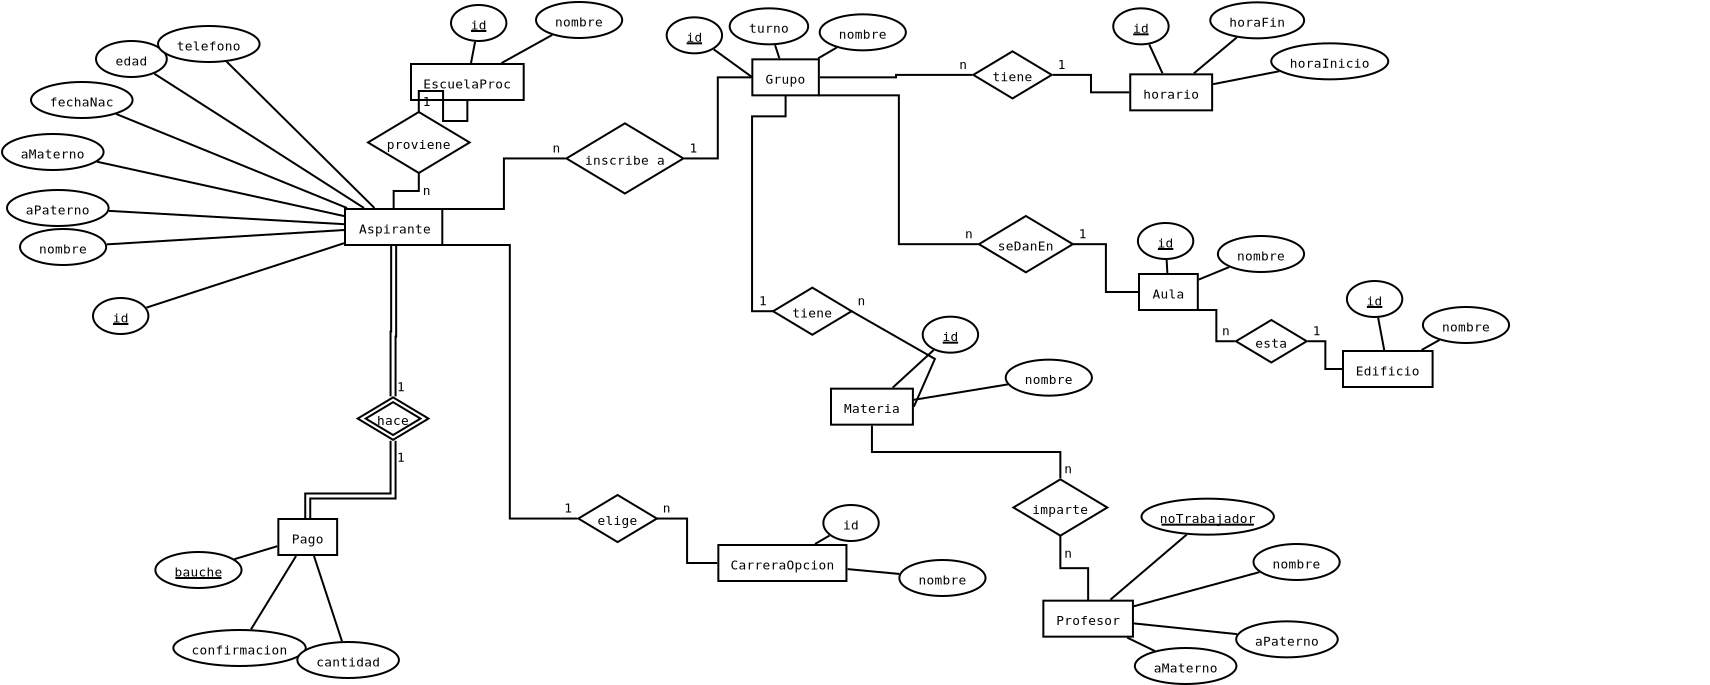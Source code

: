 <?xml version="1.0" encoding="UTF-8"?>
<dia:diagram xmlns:dia="http://www.lysator.liu.se/~alla/dia/">
  <dia:layer name="Fondo" visible="true" active="true">
    <dia:object type="ER - Entity" version="0" id="O0">
      <dia:attribute name="obj_pos">
        <dia:point val="-6.4,5.9"/>
      </dia:attribute>
      <dia:attribute name="obj_bb">
        <dia:rectangle val="-6.45,5.85;-1.485,7.75"/>
      </dia:attribute>
      <dia:attribute name="elem_corner">
        <dia:point val="-6.4,5.9"/>
      </dia:attribute>
      <dia:attribute name="elem_width">
        <dia:real val="4.865"/>
      </dia:attribute>
      <dia:attribute name="elem_height">
        <dia:real val="1.8"/>
      </dia:attribute>
      <dia:attribute name="border_width">
        <dia:real val="0.1"/>
      </dia:attribute>
      <dia:attribute name="border_color">
        <dia:color val="#000000"/>
      </dia:attribute>
      <dia:attribute name="inner_color">
        <dia:color val="#ffffff"/>
      </dia:attribute>
      <dia:attribute name="name">
        <dia:string>#Aspirante#</dia:string>
      </dia:attribute>
      <dia:attribute name="weak">
        <dia:boolean val="false"/>
      </dia:attribute>
      <dia:attribute name="associative">
        <dia:boolean val="false"/>
      </dia:attribute>
      <dia:attribute name="font">
        <dia:font family="monospace" style="0" name="Courier"/>
      </dia:attribute>
      <dia:attribute name="font_height">
        <dia:real val="0.8"/>
      </dia:attribute>
    </dia:object>
    <dia:object type="ER - Entity" version="0" id="O1">
      <dia:attribute name="obj_pos">
        <dia:point val="-9.733,21.4"/>
      </dia:attribute>
      <dia:attribute name="obj_bb">
        <dia:rectangle val="-9.783,21.35;-6.743,23.25"/>
      </dia:attribute>
      <dia:attribute name="elem_corner">
        <dia:point val="-9.733,21.4"/>
      </dia:attribute>
      <dia:attribute name="elem_width">
        <dia:real val="2.94"/>
      </dia:attribute>
      <dia:attribute name="elem_height">
        <dia:real val="1.8"/>
      </dia:attribute>
      <dia:attribute name="border_width">
        <dia:real val="0.1"/>
      </dia:attribute>
      <dia:attribute name="border_color">
        <dia:color val="#000000"/>
      </dia:attribute>
      <dia:attribute name="inner_color">
        <dia:color val="#ffffff"/>
      </dia:attribute>
      <dia:attribute name="name">
        <dia:string>#Pago#</dia:string>
      </dia:attribute>
      <dia:attribute name="weak">
        <dia:boolean val="false"/>
      </dia:attribute>
      <dia:attribute name="associative">
        <dia:boolean val="false"/>
      </dia:attribute>
      <dia:attribute name="font">
        <dia:font family="monospace" style="0" name="Courier"/>
      </dia:attribute>
      <dia:attribute name="font_height">
        <dia:real val="0.8"/>
      </dia:attribute>
    </dia:object>
    <dia:object type="ER - Entity" version="0" id="O2">
      <dia:attribute name="obj_pos">
        <dia:point val="12.267,22.7"/>
      </dia:attribute>
      <dia:attribute name="obj_bb">
        <dia:rectangle val="12.217,22.65;18.722,24.55"/>
      </dia:attribute>
      <dia:attribute name="elem_corner">
        <dia:point val="12.267,22.7"/>
      </dia:attribute>
      <dia:attribute name="elem_width">
        <dia:real val="6.405"/>
      </dia:attribute>
      <dia:attribute name="elem_height">
        <dia:real val="1.8"/>
      </dia:attribute>
      <dia:attribute name="border_width">
        <dia:real val="0.1"/>
      </dia:attribute>
      <dia:attribute name="border_color">
        <dia:color val="#000000"/>
      </dia:attribute>
      <dia:attribute name="inner_color">
        <dia:color val="#ffffff"/>
      </dia:attribute>
      <dia:attribute name="name">
        <dia:string>#CarreraOpcion#</dia:string>
      </dia:attribute>
      <dia:attribute name="weak">
        <dia:boolean val="false"/>
      </dia:attribute>
      <dia:attribute name="associative">
        <dia:boolean val="false"/>
      </dia:attribute>
      <dia:attribute name="font">
        <dia:font family="monospace" style="0" name="Courier"/>
      </dia:attribute>
      <dia:attribute name="font_height">
        <dia:real val="0.8"/>
      </dia:attribute>
    </dia:object>
    <dia:object type="ER - Entity" version="0" id="O3">
      <dia:attribute name="obj_pos">
        <dia:point val="13.967,-1.583"/>
      </dia:attribute>
      <dia:attribute name="obj_bb">
        <dia:rectangle val="13.917,-1.633;17.342,0.267"/>
      </dia:attribute>
      <dia:attribute name="elem_corner">
        <dia:point val="13.967,-1.583"/>
      </dia:attribute>
      <dia:attribute name="elem_width">
        <dia:real val="3.325"/>
      </dia:attribute>
      <dia:attribute name="elem_height">
        <dia:real val="1.8"/>
      </dia:attribute>
      <dia:attribute name="border_width">
        <dia:real val="0.1"/>
      </dia:attribute>
      <dia:attribute name="border_color">
        <dia:color val="#000000"/>
      </dia:attribute>
      <dia:attribute name="inner_color">
        <dia:color val="#ffffff"/>
      </dia:attribute>
      <dia:attribute name="name">
        <dia:string>#Grupo#</dia:string>
      </dia:attribute>
      <dia:attribute name="weak">
        <dia:boolean val="false"/>
      </dia:attribute>
      <dia:attribute name="associative">
        <dia:boolean val="false"/>
      </dia:attribute>
      <dia:attribute name="font">
        <dia:font family="monospace" style="0" name="Courier"/>
      </dia:attribute>
      <dia:attribute name="font_height">
        <dia:real val="0.8"/>
      </dia:attribute>
    </dia:object>
    <dia:object type="ER - Entity" version="0" id="O4">
      <dia:attribute name="obj_pos">
        <dia:point val="28.517,25.483"/>
      </dia:attribute>
      <dia:attribute name="obj_bb">
        <dia:rectangle val="28.467,25.433;33.047,27.333"/>
      </dia:attribute>
      <dia:attribute name="elem_corner">
        <dia:point val="28.517,25.483"/>
      </dia:attribute>
      <dia:attribute name="elem_width">
        <dia:real val="4.48"/>
      </dia:attribute>
      <dia:attribute name="elem_height">
        <dia:real val="1.8"/>
      </dia:attribute>
      <dia:attribute name="border_width">
        <dia:real val="0.1"/>
      </dia:attribute>
      <dia:attribute name="border_color">
        <dia:color val="#000000"/>
      </dia:attribute>
      <dia:attribute name="inner_color">
        <dia:color val="#ffffff"/>
      </dia:attribute>
      <dia:attribute name="name">
        <dia:string>#Profesor#</dia:string>
      </dia:attribute>
      <dia:attribute name="weak">
        <dia:boolean val="false"/>
      </dia:attribute>
      <dia:attribute name="associative">
        <dia:boolean val="false"/>
      </dia:attribute>
      <dia:attribute name="font">
        <dia:font family="monospace" style="0" name="Courier"/>
      </dia:attribute>
      <dia:attribute name="font_height">
        <dia:real val="0.8"/>
      </dia:attribute>
    </dia:object>
    <dia:object type="ER - Entity" version="0" id="O5">
      <dia:attribute name="obj_pos">
        <dia:point val="17.9,14.883"/>
      </dia:attribute>
      <dia:attribute name="obj_bb">
        <dia:rectangle val="17.85,14.833;22.045,16.733"/>
      </dia:attribute>
      <dia:attribute name="elem_corner">
        <dia:point val="17.9,14.883"/>
      </dia:attribute>
      <dia:attribute name="elem_width">
        <dia:real val="4.095"/>
      </dia:attribute>
      <dia:attribute name="elem_height">
        <dia:real val="1.8"/>
      </dia:attribute>
      <dia:attribute name="border_width">
        <dia:real val="0.1"/>
      </dia:attribute>
      <dia:attribute name="border_color">
        <dia:color val="#000000"/>
      </dia:attribute>
      <dia:attribute name="inner_color">
        <dia:color val="#ffffff"/>
      </dia:attribute>
      <dia:attribute name="name">
        <dia:string>#Materia#</dia:string>
      </dia:attribute>
      <dia:attribute name="weak">
        <dia:boolean val="false"/>
      </dia:attribute>
      <dia:attribute name="associative">
        <dia:boolean val="false"/>
      </dia:attribute>
      <dia:attribute name="font">
        <dia:font family="monospace" style="0" name="Courier"/>
      </dia:attribute>
      <dia:attribute name="font_height">
        <dia:real val="0.8"/>
      </dia:attribute>
    </dia:object>
    <dia:object type="ER - Entity" version="0" id="O6">
      <dia:attribute name="obj_pos">
        <dia:point val="-3.1,-1.35"/>
      </dia:attribute>
      <dia:attribute name="obj_bb">
        <dia:rectangle val="-3.15,-1.4;2.585,0.5"/>
      </dia:attribute>
      <dia:attribute name="elem_corner">
        <dia:point val="-3.1,-1.35"/>
      </dia:attribute>
      <dia:attribute name="elem_width">
        <dia:real val="5.635"/>
      </dia:attribute>
      <dia:attribute name="elem_height">
        <dia:real val="1.8"/>
      </dia:attribute>
      <dia:attribute name="border_width">
        <dia:real val="0.1"/>
      </dia:attribute>
      <dia:attribute name="border_color">
        <dia:color val="#000000"/>
      </dia:attribute>
      <dia:attribute name="inner_color">
        <dia:color val="#ffffff"/>
      </dia:attribute>
      <dia:attribute name="name">
        <dia:string>#EscuelaProc#</dia:string>
      </dia:attribute>
      <dia:attribute name="weak">
        <dia:boolean val="false"/>
      </dia:attribute>
      <dia:attribute name="associative">
        <dia:boolean val="false"/>
      </dia:attribute>
      <dia:attribute name="font">
        <dia:font family="monospace" style="0" name="Courier"/>
      </dia:attribute>
      <dia:attribute name="font_height">
        <dia:real val="0.8"/>
      </dia:attribute>
    </dia:object>
    <dia:object type="ER - Entity" version="0" id="O7">
      <dia:attribute name="obj_pos">
        <dia:point val="33.3,9.15"/>
      </dia:attribute>
      <dia:attribute name="obj_bb">
        <dia:rectangle val="33.25,9.1;36.29,11"/>
      </dia:attribute>
      <dia:attribute name="elem_corner">
        <dia:point val="33.3,9.15"/>
      </dia:attribute>
      <dia:attribute name="elem_width">
        <dia:real val="2.94"/>
      </dia:attribute>
      <dia:attribute name="elem_height">
        <dia:real val="1.8"/>
      </dia:attribute>
      <dia:attribute name="border_width">
        <dia:real val="0.1"/>
      </dia:attribute>
      <dia:attribute name="border_color">
        <dia:color val="#000000"/>
      </dia:attribute>
      <dia:attribute name="inner_color">
        <dia:color val="#ffffff"/>
      </dia:attribute>
      <dia:attribute name="name">
        <dia:string>#Aula#</dia:string>
      </dia:attribute>
      <dia:attribute name="weak">
        <dia:boolean val="false"/>
      </dia:attribute>
      <dia:attribute name="associative">
        <dia:boolean val="false"/>
      </dia:attribute>
      <dia:attribute name="font">
        <dia:font family="monospace" style="0" name="Courier"/>
      </dia:attribute>
      <dia:attribute name="font_height">
        <dia:real val="0.8"/>
      </dia:attribute>
    </dia:object>
    <dia:object type="ER - Entity" version="0" id="O8">
      <dia:attribute name="obj_pos">
        <dia:point val="43.5,13"/>
      </dia:attribute>
      <dia:attribute name="obj_bb">
        <dia:rectangle val="43.45,12.95;48.03,14.85"/>
      </dia:attribute>
      <dia:attribute name="elem_corner">
        <dia:point val="43.5,13"/>
      </dia:attribute>
      <dia:attribute name="elem_width">
        <dia:real val="4.48"/>
      </dia:attribute>
      <dia:attribute name="elem_height">
        <dia:real val="1.8"/>
      </dia:attribute>
      <dia:attribute name="border_width">
        <dia:real val="0.1"/>
      </dia:attribute>
      <dia:attribute name="border_color">
        <dia:color val="#000000"/>
      </dia:attribute>
      <dia:attribute name="inner_color">
        <dia:color val="#ffffff"/>
      </dia:attribute>
      <dia:attribute name="name">
        <dia:string>#Edificio#</dia:string>
      </dia:attribute>
      <dia:attribute name="weak">
        <dia:boolean val="false"/>
      </dia:attribute>
      <dia:attribute name="associative">
        <dia:boolean val="false"/>
      </dia:attribute>
      <dia:attribute name="font">
        <dia:font family="monospace" style="0" name="Courier"/>
      </dia:attribute>
      <dia:attribute name="font_height">
        <dia:real val="0.8"/>
      </dia:attribute>
    </dia:object>
    <dia:object type="ER - Attribute" version="0" id="O9">
      <dia:attribute name="obj_pos">
        <dia:point val="-22.65,6.9"/>
      </dia:attribute>
      <dia:attribute name="obj_bb">
        <dia:rectangle val="-22.7,6.85;-18.29,8.75"/>
      </dia:attribute>
      <dia:attribute name="elem_corner">
        <dia:point val="-22.65,6.9"/>
      </dia:attribute>
      <dia:attribute name="elem_width">
        <dia:real val="4.31"/>
      </dia:attribute>
      <dia:attribute name="elem_height">
        <dia:real val="1.8"/>
      </dia:attribute>
      <dia:attribute name="border_width">
        <dia:real val="0.1"/>
      </dia:attribute>
      <dia:attribute name="border_color">
        <dia:color val="#000000"/>
      </dia:attribute>
      <dia:attribute name="inner_color">
        <dia:color val="#ffffff"/>
      </dia:attribute>
      <dia:attribute name="name">
        <dia:string>#nombre#</dia:string>
      </dia:attribute>
      <dia:attribute name="key">
        <dia:boolean val="false"/>
      </dia:attribute>
      <dia:attribute name="weak_key">
        <dia:boolean val="false"/>
      </dia:attribute>
      <dia:attribute name="derived">
        <dia:boolean val="false"/>
      </dia:attribute>
      <dia:attribute name="multivalued">
        <dia:boolean val="false"/>
      </dia:attribute>
      <dia:attribute name="font">
        <dia:font family="monospace" style="0" name="Courier"/>
      </dia:attribute>
      <dia:attribute name="font_height">
        <dia:real val="0.8"/>
      </dia:attribute>
    </dia:object>
    <dia:object type="ER - Attribute" version="0" id="O10">
      <dia:attribute name="obj_pos">
        <dia:point val="-23.3,4.95"/>
      </dia:attribute>
      <dia:attribute name="obj_bb">
        <dia:rectangle val="-23.35,4.9;-18.17,6.8"/>
      </dia:attribute>
      <dia:attribute name="elem_corner">
        <dia:point val="-23.3,4.95"/>
      </dia:attribute>
      <dia:attribute name="elem_width">
        <dia:real val="5.08"/>
      </dia:attribute>
      <dia:attribute name="elem_height">
        <dia:real val="1.8"/>
      </dia:attribute>
      <dia:attribute name="border_width">
        <dia:real val="0.1"/>
      </dia:attribute>
      <dia:attribute name="border_color">
        <dia:color val="#000000"/>
      </dia:attribute>
      <dia:attribute name="inner_color">
        <dia:color val="#ffffff"/>
      </dia:attribute>
      <dia:attribute name="name">
        <dia:string>#aPaterno#</dia:string>
      </dia:attribute>
      <dia:attribute name="key">
        <dia:boolean val="false"/>
      </dia:attribute>
      <dia:attribute name="weak_key">
        <dia:boolean val="false"/>
      </dia:attribute>
      <dia:attribute name="derived">
        <dia:boolean val="false"/>
      </dia:attribute>
      <dia:attribute name="multivalued">
        <dia:boolean val="false"/>
      </dia:attribute>
      <dia:attribute name="font">
        <dia:font family="monospace" style="0" name="Courier"/>
      </dia:attribute>
      <dia:attribute name="font_height">
        <dia:real val="0.8"/>
      </dia:attribute>
    </dia:object>
    <dia:object type="ER - Attribute" version="0" id="O11">
      <dia:attribute name="obj_pos">
        <dia:point val="-23.55,2.15"/>
      </dia:attribute>
      <dia:attribute name="obj_bb">
        <dia:rectangle val="-23.6,2.1;-18.42,4"/>
      </dia:attribute>
      <dia:attribute name="elem_corner">
        <dia:point val="-23.55,2.15"/>
      </dia:attribute>
      <dia:attribute name="elem_width">
        <dia:real val="5.08"/>
      </dia:attribute>
      <dia:attribute name="elem_height">
        <dia:real val="1.8"/>
      </dia:attribute>
      <dia:attribute name="border_width">
        <dia:real val="0.1"/>
      </dia:attribute>
      <dia:attribute name="border_color">
        <dia:color val="#000000"/>
      </dia:attribute>
      <dia:attribute name="inner_color">
        <dia:color val="#ffffff"/>
      </dia:attribute>
      <dia:attribute name="name">
        <dia:string>#aMaterno#</dia:string>
      </dia:attribute>
      <dia:attribute name="key">
        <dia:boolean val="false"/>
      </dia:attribute>
      <dia:attribute name="weak_key">
        <dia:boolean val="false"/>
      </dia:attribute>
      <dia:attribute name="derived">
        <dia:boolean val="false"/>
      </dia:attribute>
      <dia:attribute name="multivalued">
        <dia:boolean val="false"/>
      </dia:attribute>
      <dia:attribute name="font">
        <dia:font family="monospace" style="0" name="Courier"/>
      </dia:attribute>
      <dia:attribute name="font_height">
        <dia:real val="0.8"/>
      </dia:attribute>
    </dia:object>
    <dia:object type="ER - Attribute" version="0" id="O12">
      <dia:attribute name="obj_pos">
        <dia:point val="-22.1,-0.45"/>
      </dia:attribute>
      <dia:attribute name="obj_bb">
        <dia:rectangle val="-22.15,-0.5;-16.97,1.4"/>
      </dia:attribute>
      <dia:attribute name="elem_corner">
        <dia:point val="-22.1,-0.45"/>
      </dia:attribute>
      <dia:attribute name="elem_width">
        <dia:real val="5.08"/>
      </dia:attribute>
      <dia:attribute name="elem_height">
        <dia:real val="1.8"/>
      </dia:attribute>
      <dia:attribute name="border_width">
        <dia:real val="0.1"/>
      </dia:attribute>
      <dia:attribute name="border_color">
        <dia:color val="#000000"/>
      </dia:attribute>
      <dia:attribute name="inner_color">
        <dia:color val="#ffffff"/>
      </dia:attribute>
      <dia:attribute name="name">
        <dia:string>#fechaNac#</dia:string>
      </dia:attribute>
      <dia:attribute name="key">
        <dia:boolean val="false"/>
      </dia:attribute>
      <dia:attribute name="weak_key">
        <dia:boolean val="false"/>
      </dia:attribute>
      <dia:attribute name="derived">
        <dia:boolean val="false"/>
      </dia:attribute>
      <dia:attribute name="multivalued">
        <dia:boolean val="false"/>
      </dia:attribute>
      <dia:attribute name="font">
        <dia:font family="monospace" style="0" name="Courier"/>
      </dia:attribute>
      <dia:attribute name="font_height">
        <dia:real val="0.8"/>
      </dia:attribute>
    </dia:object>
    <dia:object type="ER - Attribute" version="0" id="O13">
      <dia:attribute name="obj_pos">
        <dia:point val="-18.85,-2.5"/>
      </dia:attribute>
      <dia:attribute name="obj_bb">
        <dia:rectangle val="-18.9,-2.55;-15.26,-0.65"/>
      </dia:attribute>
      <dia:attribute name="elem_corner">
        <dia:point val="-18.85,-2.5"/>
      </dia:attribute>
      <dia:attribute name="elem_width">
        <dia:real val="3.54"/>
      </dia:attribute>
      <dia:attribute name="elem_height">
        <dia:real val="1.8"/>
      </dia:attribute>
      <dia:attribute name="border_width">
        <dia:real val="0.1"/>
      </dia:attribute>
      <dia:attribute name="border_color">
        <dia:color val="#000000"/>
      </dia:attribute>
      <dia:attribute name="inner_color">
        <dia:color val="#ffffff"/>
      </dia:attribute>
      <dia:attribute name="name">
        <dia:string>#edad#</dia:string>
      </dia:attribute>
      <dia:attribute name="key">
        <dia:boolean val="false"/>
      </dia:attribute>
      <dia:attribute name="weak_key">
        <dia:boolean val="false"/>
      </dia:attribute>
      <dia:attribute name="derived">
        <dia:boolean val="false"/>
      </dia:attribute>
      <dia:attribute name="multivalued">
        <dia:boolean val="false"/>
      </dia:attribute>
      <dia:attribute name="font">
        <dia:font family="monospace" style="0" name="Courier"/>
      </dia:attribute>
      <dia:attribute name="font_height">
        <dia:real val="0.8"/>
      </dia:attribute>
    </dia:object>
    <dia:object type="ER - Attribute" version="0" id="O14">
      <dia:attribute name="obj_pos">
        <dia:point val="-15.75,-3.25"/>
      </dia:attribute>
      <dia:attribute name="obj_bb">
        <dia:rectangle val="-15.8,-3.3;-10.62,-1.4"/>
      </dia:attribute>
      <dia:attribute name="elem_corner">
        <dia:point val="-15.75,-3.25"/>
      </dia:attribute>
      <dia:attribute name="elem_width">
        <dia:real val="5.08"/>
      </dia:attribute>
      <dia:attribute name="elem_height">
        <dia:real val="1.8"/>
      </dia:attribute>
      <dia:attribute name="border_width">
        <dia:real val="0.1"/>
      </dia:attribute>
      <dia:attribute name="border_color">
        <dia:color val="#000000"/>
      </dia:attribute>
      <dia:attribute name="inner_color">
        <dia:color val="#ffffff"/>
      </dia:attribute>
      <dia:attribute name="name">
        <dia:string>#telefono#</dia:string>
      </dia:attribute>
      <dia:attribute name="key">
        <dia:boolean val="false"/>
      </dia:attribute>
      <dia:attribute name="weak_key">
        <dia:boolean val="false"/>
      </dia:attribute>
      <dia:attribute name="derived">
        <dia:boolean val="false"/>
      </dia:attribute>
      <dia:attribute name="multivalued">
        <dia:boolean val="false"/>
      </dia:attribute>
      <dia:attribute name="font">
        <dia:font family="monospace" style="0" name="Courier"/>
      </dia:attribute>
      <dia:attribute name="font_height">
        <dia:real val="0.8"/>
      </dia:attribute>
    </dia:object>
    <dia:object type="ER - Attribute" version="0" id="O15">
      <dia:attribute name="obj_pos">
        <dia:point val="-19,10.35"/>
      </dia:attribute>
      <dia:attribute name="obj_bb">
        <dia:rectangle val="-19.05,10.3;-16.18,12.2"/>
      </dia:attribute>
      <dia:attribute name="elem_corner">
        <dia:point val="-19,10.35"/>
      </dia:attribute>
      <dia:attribute name="elem_width">
        <dia:real val="2.77"/>
      </dia:attribute>
      <dia:attribute name="elem_height">
        <dia:real val="1.8"/>
      </dia:attribute>
      <dia:attribute name="border_width">
        <dia:real val="0.1"/>
      </dia:attribute>
      <dia:attribute name="border_color">
        <dia:color val="#000000"/>
      </dia:attribute>
      <dia:attribute name="inner_color">
        <dia:color val="#ffffff"/>
      </dia:attribute>
      <dia:attribute name="name">
        <dia:string>#id#</dia:string>
      </dia:attribute>
      <dia:attribute name="key">
        <dia:boolean val="true"/>
      </dia:attribute>
      <dia:attribute name="weak_key">
        <dia:boolean val="false"/>
      </dia:attribute>
      <dia:attribute name="derived">
        <dia:boolean val="false"/>
      </dia:attribute>
      <dia:attribute name="multivalued">
        <dia:boolean val="false"/>
      </dia:attribute>
      <dia:attribute name="font">
        <dia:font family="monospace" style="0" name="Courier"/>
      </dia:attribute>
      <dia:attribute name="font_height">
        <dia:real val="0.8"/>
      </dia:attribute>
    </dia:object>
    <dia:object type="Standard - Line" version="0" id="O16">
      <dia:attribute name="obj_pos">
        <dia:point val="-16.332,10.832"/>
      </dia:attribute>
      <dia:attribute name="obj_bb">
        <dia:rectangle val="-16.395,7.546;-6.387,10.895"/>
      </dia:attribute>
      <dia:attribute name="conn_endpoints">
        <dia:point val="-16.332,10.832"/>
        <dia:point val="-6.45,7.61"/>
      </dia:attribute>
      <dia:attribute name="numcp">
        <dia:int val="1"/>
      </dia:attribute>
      <dia:connections>
        <dia:connection handle="0" to="O15" connection="8"/>
        <dia:connection handle="1" to="O0" connection="8"/>
      </dia:connections>
    </dia:object>
    <dia:object type="Standard - Line" version="0" id="O17">
      <dia:attribute name="obj_pos">
        <dia:point val="-18.314,7.668"/>
      </dia:attribute>
      <dia:attribute name="obj_bb">
        <dia:rectangle val="-18.367,6.897;-6.397,7.721"/>
      </dia:attribute>
      <dia:attribute name="conn_endpoints">
        <dia:point val="-18.314,7.668"/>
        <dia:point val="-6.45,6.95"/>
      </dia:attribute>
      <dia:attribute name="numcp">
        <dia:int val="1"/>
      </dia:attribute>
      <dia:connections>
        <dia:connection handle="0" to="O9" connection="8"/>
        <dia:connection handle="1" to="O0" connection="8"/>
      </dia:connections>
    </dia:object>
    <dia:object type="Standard - Line" version="0" id="O18">
      <dia:attribute name="obj_pos">
        <dia:point val="-18.235,5.993"/>
      </dia:attribute>
      <dia:attribute name="obj_bb">
        <dia:rectangle val="-18.287,5.94;-6.398,6.712"/>
      </dia:attribute>
      <dia:attribute name="conn_endpoints">
        <dia:point val="-18.235,5.993"/>
        <dia:point val="-6.45,6.66"/>
      </dia:attribute>
      <dia:attribute name="numcp">
        <dia:int val="1"/>
      </dia:attribute>
      <dia:connections>
        <dia:connection handle="0" to="O10" connection="8"/>
        <dia:connection handle="1" to="O0" connection="8"/>
      </dia:connections>
    </dia:object>
    <dia:object type="Standard - Line" version="0" id="O19">
      <dia:attribute name="obj_pos">
        <dia:point val="-18.804,3.535"/>
      </dia:attribute>
      <dia:attribute name="obj_bb">
        <dia:rectangle val="-18.863,3.476;-6.39,6.313"/>
      </dia:attribute>
      <dia:attribute name="conn_endpoints">
        <dia:point val="-18.804,3.535"/>
        <dia:point val="-6.45,6.254"/>
      </dia:attribute>
      <dia:attribute name="numcp">
        <dia:int val="1"/>
      </dia:attribute>
      <dia:connections>
        <dia:connection handle="0" to="O11" connection="8"/>
        <dia:connection handle="1" to="O0" connection="8"/>
      </dia:connections>
    </dia:object>
    <dia:object type="Standard - Line" version="0" id="O20">
      <dia:attribute name="obj_pos">
        <dia:point val="-17.846,1.148"/>
      </dia:attribute>
      <dia:attribute name="obj_bb">
        <dia:rectangle val="-17.912,1.083;-6.234,5.916"/>
      </dia:attribute>
      <dia:attribute name="conn_endpoints">
        <dia:point val="-17.846,1.148"/>
        <dia:point val="-6.299,5.85"/>
      </dia:attribute>
      <dia:attribute name="numcp">
        <dia:int val="1"/>
      </dia:attribute>
      <dia:connections>
        <dia:connection handle="0" to="O12" connection="8"/>
        <dia:connection handle="1" to="O0" connection="8"/>
      </dia:connections>
    </dia:object>
    <dia:object type="Standard - Line" version="0" id="O21">
      <dia:attribute name="obj_pos">
        <dia:point val="-15.939,-0.869"/>
      </dia:attribute>
      <dia:attribute name="obj_bb">
        <dia:rectangle val="-16.008,-0.938;-5.381,5.919"/>
      </dia:attribute>
      <dia:attribute name="conn_endpoints">
        <dia:point val="-15.939,-0.869"/>
        <dia:point val="-5.45,5.85"/>
      </dia:attribute>
      <dia:attribute name="numcp">
        <dia:int val="1"/>
      </dia:attribute>
      <dia:connections>
        <dia:connection handle="0" to="O13" connection="8"/>
        <dia:connection handle="1" to="O0" connection="8"/>
      </dia:connections>
    </dia:object>
    <dia:object type="Standard - Line" version="0" id="O22">
      <dia:attribute name="obj_pos">
        <dia:point val="-12.318,-1.467"/>
      </dia:attribute>
      <dia:attribute name="obj_bb">
        <dia:rectangle val="-12.389,-1.538;-4.856,5.921"/>
      </dia:attribute>
      <dia:attribute name="conn_endpoints">
        <dia:point val="-12.318,-1.467"/>
        <dia:point val="-4.927,5.85"/>
      </dia:attribute>
      <dia:attribute name="numcp">
        <dia:int val="1"/>
      </dia:attribute>
      <dia:connections>
        <dia:connection handle="0" to="O14" connection="8"/>
        <dia:connection handle="1" to="O0" connection="8"/>
      </dia:connections>
    </dia:object>
    <dia:object type="ER - Attribute" version="0" id="O23">
      <dia:attribute name="obj_pos">
        <dia:point val="22.486,11.283"/>
      </dia:attribute>
      <dia:attribute name="obj_bb">
        <dia:rectangle val="22.436,11.233;25.306,13.133"/>
      </dia:attribute>
      <dia:attribute name="elem_corner">
        <dia:point val="22.486,11.283"/>
      </dia:attribute>
      <dia:attribute name="elem_width">
        <dia:real val="2.77"/>
      </dia:attribute>
      <dia:attribute name="elem_height">
        <dia:real val="1.8"/>
      </dia:attribute>
      <dia:attribute name="border_width">
        <dia:real val="0.1"/>
      </dia:attribute>
      <dia:attribute name="border_color">
        <dia:color val="#000000"/>
      </dia:attribute>
      <dia:attribute name="inner_color">
        <dia:color val="#ffffff"/>
      </dia:attribute>
      <dia:attribute name="name">
        <dia:string>#id#</dia:string>
      </dia:attribute>
      <dia:attribute name="key">
        <dia:boolean val="true"/>
      </dia:attribute>
      <dia:attribute name="weak_key">
        <dia:boolean val="false"/>
      </dia:attribute>
      <dia:attribute name="derived">
        <dia:boolean val="false"/>
      </dia:attribute>
      <dia:attribute name="multivalued">
        <dia:boolean val="false"/>
      </dia:attribute>
      <dia:attribute name="font">
        <dia:font family="monospace" style="0" name="Courier"/>
      </dia:attribute>
      <dia:attribute name="font_height">
        <dia:real val="0.8"/>
      </dia:attribute>
    </dia:object>
    <dia:object type="ER - Attribute" version="0" id="O24">
      <dia:attribute name="obj_pos">
        <dia:point val="26.636,13.433"/>
      </dia:attribute>
      <dia:attribute name="obj_bb">
        <dia:rectangle val="26.586,13.383;30.996,15.283"/>
      </dia:attribute>
      <dia:attribute name="elem_corner">
        <dia:point val="26.636,13.433"/>
      </dia:attribute>
      <dia:attribute name="elem_width">
        <dia:real val="4.31"/>
      </dia:attribute>
      <dia:attribute name="elem_height">
        <dia:real val="1.8"/>
      </dia:attribute>
      <dia:attribute name="border_width">
        <dia:real val="0.1"/>
      </dia:attribute>
      <dia:attribute name="border_color">
        <dia:color val="#000000"/>
      </dia:attribute>
      <dia:attribute name="inner_color">
        <dia:color val="#ffffff"/>
      </dia:attribute>
      <dia:attribute name="name">
        <dia:string>#nombre#</dia:string>
      </dia:attribute>
      <dia:attribute name="key">
        <dia:boolean val="false"/>
      </dia:attribute>
      <dia:attribute name="weak_key">
        <dia:boolean val="false"/>
      </dia:attribute>
      <dia:attribute name="derived">
        <dia:boolean val="false"/>
      </dia:attribute>
      <dia:attribute name="multivalued">
        <dia:boolean val="false"/>
      </dia:attribute>
      <dia:attribute name="font">
        <dia:font family="monospace" style="0" name="Courier"/>
      </dia:attribute>
      <dia:attribute name="font_height">
        <dia:real val="0.8"/>
      </dia:attribute>
    </dia:object>
    <dia:object type="Standard - Line" version="0" id="O25">
      <dia:attribute name="obj_pos">
        <dia:point val="23.033,12.952"/>
      </dia:attribute>
      <dia:attribute name="obj_bb">
        <dia:rectangle val="20.912,12.881;23.104,14.904"/>
      </dia:attribute>
      <dia:attribute name="conn_endpoints">
        <dia:point val="23.033,12.952"/>
        <dia:point val="20.983,14.833"/>
      </dia:attribute>
      <dia:attribute name="numcp">
        <dia:int val="1"/>
      </dia:attribute>
      <dia:connections>
        <dia:connection handle="0" to="O23" connection="8"/>
        <dia:connection handle="1" to="O5" connection="8"/>
      </dia:connections>
    </dia:object>
    <dia:object type="Standard - Line" version="0" id="O26">
      <dia:attribute name="obj_pos">
        <dia:point val="26.744,14.669"/>
      </dia:attribute>
      <dia:attribute name="obj_bb">
        <dia:rectangle val="21.988,14.611;26.802,15.497"/>
      </dia:attribute>
      <dia:attribute name="conn_endpoints">
        <dia:point val="26.744,14.669"/>
        <dia:point val="22.045,15.439"/>
      </dia:attribute>
      <dia:attribute name="numcp">
        <dia:int val="1"/>
      </dia:attribute>
      <dia:connections>
        <dia:connection handle="0" to="O24" connection="8"/>
        <dia:connection handle="1" to="O5" connection="8"/>
      </dia:connections>
    </dia:object>
    <dia:object type="ER - Attribute" version="0" id="O27">
      <dia:attribute name="obj_pos">
        <dia:point val="43.695,9.5"/>
      </dia:attribute>
      <dia:attribute name="obj_bb">
        <dia:rectangle val="43.645,9.45;46.515,11.35"/>
      </dia:attribute>
      <dia:attribute name="elem_corner">
        <dia:point val="43.695,9.5"/>
      </dia:attribute>
      <dia:attribute name="elem_width">
        <dia:real val="2.77"/>
      </dia:attribute>
      <dia:attribute name="elem_height">
        <dia:real val="1.8"/>
      </dia:attribute>
      <dia:attribute name="border_width">
        <dia:real val="0.1"/>
      </dia:attribute>
      <dia:attribute name="border_color">
        <dia:color val="#000000"/>
      </dia:attribute>
      <dia:attribute name="inner_color">
        <dia:color val="#ffffff"/>
      </dia:attribute>
      <dia:attribute name="name">
        <dia:string>#id#</dia:string>
      </dia:attribute>
      <dia:attribute name="key">
        <dia:boolean val="true"/>
      </dia:attribute>
      <dia:attribute name="weak_key">
        <dia:boolean val="false"/>
      </dia:attribute>
      <dia:attribute name="derived">
        <dia:boolean val="false"/>
      </dia:attribute>
      <dia:attribute name="multivalued">
        <dia:boolean val="false"/>
      </dia:attribute>
      <dia:attribute name="font">
        <dia:font family="monospace" style="0" name="Courier"/>
      </dia:attribute>
      <dia:attribute name="font_height">
        <dia:real val="0.8"/>
      </dia:attribute>
    </dia:object>
    <dia:object type="ER - Attribute" version="0" id="O28">
      <dia:attribute name="obj_pos">
        <dia:point val="47.495,10.8"/>
      </dia:attribute>
      <dia:attribute name="obj_bb">
        <dia:rectangle val="47.445,10.75;51.855,12.65"/>
      </dia:attribute>
      <dia:attribute name="elem_corner">
        <dia:point val="47.495,10.8"/>
      </dia:attribute>
      <dia:attribute name="elem_width">
        <dia:real val="4.31"/>
      </dia:attribute>
      <dia:attribute name="elem_height">
        <dia:real val="1.8"/>
      </dia:attribute>
      <dia:attribute name="border_width">
        <dia:real val="0.1"/>
      </dia:attribute>
      <dia:attribute name="border_color">
        <dia:color val="#000000"/>
      </dia:attribute>
      <dia:attribute name="inner_color">
        <dia:color val="#ffffff"/>
      </dia:attribute>
      <dia:attribute name="name">
        <dia:string>#nombre#</dia:string>
      </dia:attribute>
      <dia:attribute name="key">
        <dia:boolean val="false"/>
      </dia:attribute>
      <dia:attribute name="weak_key">
        <dia:boolean val="false"/>
      </dia:attribute>
      <dia:attribute name="derived">
        <dia:boolean val="false"/>
      </dia:attribute>
      <dia:attribute name="multivalued">
        <dia:boolean val="false"/>
      </dia:attribute>
      <dia:attribute name="font">
        <dia:font family="monospace" style="0" name="Courier"/>
      </dia:attribute>
      <dia:attribute name="font_height">
        <dia:real val="0.8"/>
      </dia:attribute>
    </dia:object>
    <dia:object type="Standard - Line" version="0" id="O29">
      <dia:attribute name="obj_pos">
        <dia:point val="45.257,11.336"/>
      </dia:attribute>
      <dia:attribute name="obj_bb">
        <dia:rectangle val="45.198,11.278;45.62,13.012"/>
      </dia:attribute>
      <dia:attribute name="conn_endpoints">
        <dia:point val="45.257,11.336"/>
        <dia:point val="45.562,12.953"/>
      </dia:attribute>
      <dia:attribute name="numcp">
        <dia:int val="1"/>
      </dia:attribute>
      <dia:connections>
        <dia:connection handle="0" to="O27" connection="8"/>
        <dia:connection handle="1" to="O8" connection="8"/>
      </dia:connections>
    </dia:object>
    <dia:object type="Standard - Line" version="0" id="O30">
      <dia:attribute name="obj_pos">
        <dia:point val="48.329,12.443"/>
      </dia:attribute>
      <dia:attribute name="obj_bb">
        <dia:rectangle val="47.361,12.375;48.397,13.018"/>
      </dia:attribute>
      <dia:attribute name="conn_endpoints">
        <dia:point val="48.329,12.443"/>
        <dia:point val="47.429,12.95"/>
      </dia:attribute>
      <dia:attribute name="numcp">
        <dia:int val="1"/>
      </dia:attribute>
      <dia:connections>
        <dia:connection handle="0" to="O28" connection="8"/>
        <dia:connection handle="1" to="O8" connection="8"/>
      </dia:connections>
    </dia:object>
    <dia:object type="ER - Attribute" version="0" id="O31">
      <dia:attribute name="obj_pos">
        <dia:point val="33.245,6.6"/>
      </dia:attribute>
      <dia:attribute name="obj_bb">
        <dia:rectangle val="33.195,6.55;36.065,8.45"/>
      </dia:attribute>
      <dia:attribute name="elem_corner">
        <dia:point val="33.245,6.6"/>
      </dia:attribute>
      <dia:attribute name="elem_width">
        <dia:real val="2.77"/>
      </dia:attribute>
      <dia:attribute name="elem_height">
        <dia:real val="1.8"/>
      </dia:attribute>
      <dia:attribute name="border_width">
        <dia:real val="0.1"/>
      </dia:attribute>
      <dia:attribute name="border_color">
        <dia:color val="#000000"/>
      </dia:attribute>
      <dia:attribute name="inner_color">
        <dia:color val="#ffffff"/>
      </dia:attribute>
      <dia:attribute name="name">
        <dia:string>#id#</dia:string>
      </dia:attribute>
      <dia:attribute name="key">
        <dia:boolean val="true"/>
      </dia:attribute>
      <dia:attribute name="weak_key">
        <dia:boolean val="false"/>
      </dia:attribute>
      <dia:attribute name="derived">
        <dia:boolean val="false"/>
      </dia:attribute>
      <dia:attribute name="multivalued">
        <dia:boolean val="false"/>
      </dia:attribute>
      <dia:attribute name="font">
        <dia:font family="monospace" style="0" name="Courier"/>
      </dia:attribute>
      <dia:attribute name="font_height">
        <dia:real val="0.8"/>
      </dia:attribute>
    </dia:object>
    <dia:object type="ER - Attribute" version="0" id="O32">
      <dia:attribute name="obj_pos">
        <dia:point val="37.245,7.25"/>
      </dia:attribute>
      <dia:attribute name="obj_bb">
        <dia:rectangle val="37.195,7.2;41.605,9.1"/>
      </dia:attribute>
      <dia:attribute name="elem_corner">
        <dia:point val="37.245,7.25"/>
      </dia:attribute>
      <dia:attribute name="elem_width">
        <dia:real val="4.31"/>
      </dia:attribute>
      <dia:attribute name="elem_height">
        <dia:real val="1.8"/>
      </dia:attribute>
      <dia:attribute name="border_width">
        <dia:real val="0.1"/>
      </dia:attribute>
      <dia:attribute name="border_color">
        <dia:color val="#000000"/>
      </dia:attribute>
      <dia:attribute name="inner_color">
        <dia:color val="#ffffff"/>
      </dia:attribute>
      <dia:attribute name="name">
        <dia:string>#nombre#</dia:string>
      </dia:attribute>
      <dia:attribute name="key">
        <dia:boolean val="false"/>
      </dia:attribute>
      <dia:attribute name="weak_key">
        <dia:boolean val="false"/>
      </dia:attribute>
      <dia:attribute name="derived">
        <dia:boolean val="false"/>
      </dia:attribute>
      <dia:attribute name="multivalued">
        <dia:boolean val="false"/>
      </dia:attribute>
      <dia:attribute name="font">
        <dia:font family="monospace" style="0" name="Courier"/>
      </dia:attribute>
      <dia:attribute name="font_height">
        <dia:real val="0.8"/>
      </dia:attribute>
    </dia:object>
    <dia:object type="Standard - Line" version="0" id="O33">
      <dia:attribute name="obj_pos">
        <dia:point val="34.682,8.449"/>
      </dia:attribute>
      <dia:attribute name="obj_bb">
        <dia:rectangle val="34.63,8.397;34.771,9.153"/>
      </dia:attribute>
      <dia:attribute name="conn_endpoints">
        <dia:point val="34.682,8.449"/>
        <dia:point val="34.718,9.101"/>
      </dia:attribute>
      <dia:attribute name="numcp">
        <dia:int val="1"/>
      </dia:attribute>
      <dia:connections>
        <dia:connection handle="0" to="O31" connection="8"/>
        <dia:connection handle="1" to="O7" connection="8"/>
      </dia:connections>
    </dia:object>
    <dia:object type="Standard - Line" version="0" id="O34">
      <dia:attribute name="obj_pos">
        <dia:point val="37.817,8.8"/>
      </dia:attribute>
      <dia:attribute name="obj_bb">
        <dia:rectangle val="36.225,8.734;37.882,9.492"/>
      </dia:attribute>
      <dia:attribute name="conn_endpoints">
        <dia:point val="37.817,8.8"/>
        <dia:point val="36.29,9.426"/>
      </dia:attribute>
      <dia:attribute name="numcp">
        <dia:int val="1"/>
      </dia:attribute>
      <dia:connections>
        <dia:connection handle="0" to="O32" connection="8"/>
        <dia:connection handle="1" to="O7" connection="8"/>
      </dia:connections>
    </dia:object>
    <dia:object type="ER - Entity" version="0" id="O35">
      <dia:attribute name="obj_pos">
        <dia:point val="32.862,-0.833"/>
      </dia:attribute>
      <dia:attribute name="obj_bb">
        <dia:rectangle val="32.812,-0.883;37.007,1.017"/>
      </dia:attribute>
      <dia:attribute name="elem_corner">
        <dia:point val="32.862,-0.833"/>
      </dia:attribute>
      <dia:attribute name="elem_width">
        <dia:real val="4.095"/>
      </dia:attribute>
      <dia:attribute name="elem_height">
        <dia:real val="1.8"/>
      </dia:attribute>
      <dia:attribute name="border_width">
        <dia:real val="0.1"/>
      </dia:attribute>
      <dia:attribute name="border_color">
        <dia:color val="#000000"/>
      </dia:attribute>
      <dia:attribute name="inner_color">
        <dia:color val="#ffffff"/>
      </dia:attribute>
      <dia:attribute name="name">
        <dia:string>#horario#</dia:string>
      </dia:attribute>
      <dia:attribute name="weak">
        <dia:boolean val="false"/>
      </dia:attribute>
      <dia:attribute name="associative">
        <dia:boolean val="false"/>
      </dia:attribute>
      <dia:attribute name="font">
        <dia:font family="monospace" style="0" name="Courier"/>
      </dia:attribute>
      <dia:attribute name="font_height">
        <dia:real val="0.8"/>
      </dia:attribute>
    </dia:object>
    <dia:object type="ER - Attribute" version="0" id="O36">
      <dia:attribute name="obj_pos">
        <dia:point val="39.912,-2.383"/>
      </dia:attribute>
      <dia:attribute name="obj_bb">
        <dia:rectangle val="39.862,-2.433;45.812,-0.533"/>
      </dia:attribute>
      <dia:attribute name="elem_corner">
        <dia:point val="39.912,-2.383"/>
      </dia:attribute>
      <dia:attribute name="elem_width">
        <dia:real val="5.85"/>
      </dia:attribute>
      <dia:attribute name="elem_height">
        <dia:real val="1.8"/>
      </dia:attribute>
      <dia:attribute name="border_width">
        <dia:real val="0.1"/>
      </dia:attribute>
      <dia:attribute name="border_color">
        <dia:color val="#000000"/>
      </dia:attribute>
      <dia:attribute name="inner_color">
        <dia:color val="#ffffff"/>
      </dia:attribute>
      <dia:attribute name="name">
        <dia:string>#horaInicio#</dia:string>
      </dia:attribute>
      <dia:attribute name="key">
        <dia:boolean val="false"/>
      </dia:attribute>
      <dia:attribute name="weak_key">
        <dia:boolean val="false"/>
      </dia:attribute>
      <dia:attribute name="derived">
        <dia:boolean val="false"/>
      </dia:attribute>
      <dia:attribute name="multivalued">
        <dia:boolean val="false"/>
      </dia:attribute>
      <dia:attribute name="font">
        <dia:font family="monospace" style="0" name="Courier"/>
      </dia:attribute>
      <dia:attribute name="font_height">
        <dia:real val="0.8"/>
      </dia:attribute>
    </dia:object>
    <dia:object type="ER - Attribute" version="0" id="O37">
      <dia:attribute name="obj_pos">
        <dia:point val="36.862,-4.433"/>
      </dia:attribute>
      <dia:attribute name="obj_bb">
        <dia:rectangle val="36.812,-4.483;41.607,-2.583"/>
      </dia:attribute>
      <dia:attribute name="elem_corner">
        <dia:point val="36.862,-4.433"/>
      </dia:attribute>
      <dia:attribute name="elem_width">
        <dia:real val="4.695"/>
      </dia:attribute>
      <dia:attribute name="elem_height">
        <dia:real val="1.8"/>
      </dia:attribute>
      <dia:attribute name="border_width">
        <dia:real val="0.1"/>
      </dia:attribute>
      <dia:attribute name="border_color">
        <dia:color val="#000000"/>
      </dia:attribute>
      <dia:attribute name="inner_color">
        <dia:color val="#ffffff"/>
      </dia:attribute>
      <dia:attribute name="name">
        <dia:string>#horaFin#</dia:string>
      </dia:attribute>
      <dia:attribute name="key">
        <dia:boolean val="false"/>
      </dia:attribute>
      <dia:attribute name="weak_key">
        <dia:boolean val="false"/>
      </dia:attribute>
      <dia:attribute name="derived">
        <dia:boolean val="false"/>
      </dia:attribute>
      <dia:attribute name="multivalued">
        <dia:boolean val="false"/>
      </dia:attribute>
      <dia:attribute name="font">
        <dia:font family="monospace" style="0" name="Courier"/>
      </dia:attribute>
      <dia:attribute name="font_height">
        <dia:real val="0.8"/>
      </dia:attribute>
    </dia:object>
    <dia:object type="Standard - Line" version="0" id="O38">
      <dia:attribute name="obj_pos">
        <dia:point val="38.197,-2.686"/>
      </dia:attribute>
      <dia:attribute name="obj_bb">
        <dia:rectangle val="35.974,-2.756;38.268,-0.813"/>
      </dia:attribute>
      <dia:attribute name="conn_endpoints">
        <dia:point val="38.197,-2.686"/>
        <dia:point val="36.044,-0.883"/>
      </dia:attribute>
      <dia:attribute name="numcp">
        <dia:int val="1"/>
      </dia:attribute>
      <dia:connections>
        <dia:connection handle="0" to="O37" connection="8"/>
        <dia:connection handle="1" to="O35" connection="8"/>
      </dia:connections>
    </dia:object>
    <dia:object type="Standard - Line" version="0" id="O39">
      <dia:attribute name="obj_pos">
        <dia:point val="40.32,-0.991"/>
      </dia:attribute>
      <dia:attribute name="obj_bb">
        <dia:rectangle val="36.945,-1.05;40.378,-0.284"/>
      </dia:attribute>
      <dia:attribute name="conn_endpoints">
        <dia:point val="40.32,-0.991"/>
        <dia:point val="37.003,-0.343"/>
      </dia:attribute>
      <dia:attribute name="numcp">
        <dia:int val="1"/>
      </dia:attribute>
      <dia:connections>
        <dia:connection handle="0" to="O36" connection="8"/>
        <dia:connection handle="1" to="O35" connection="8"/>
      </dia:connections>
    </dia:object>
    <dia:object type="ER - Attribute" version="0" id="O40">
      <dia:attribute name="obj_pos">
        <dia:point val="12.834,-4.133"/>
      </dia:attribute>
      <dia:attribute name="obj_bb">
        <dia:rectangle val="12.784,-4.183;16.809,-2.283"/>
      </dia:attribute>
      <dia:attribute name="elem_corner">
        <dia:point val="12.834,-4.133"/>
      </dia:attribute>
      <dia:attribute name="elem_width">
        <dia:real val="3.925"/>
      </dia:attribute>
      <dia:attribute name="elem_height">
        <dia:real val="1.8"/>
      </dia:attribute>
      <dia:attribute name="border_width">
        <dia:real val="0.1"/>
      </dia:attribute>
      <dia:attribute name="border_color">
        <dia:color val="#000000"/>
      </dia:attribute>
      <dia:attribute name="inner_color">
        <dia:color val="#ffffff"/>
      </dia:attribute>
      <dia:attribute name="name">
        <dia:string>#turno#</dia:string>
      </dia:attribute>
      <dia:attribute name="key">
        <dia:boolean val="false"/>
      </dia:attribute>
      <dia:attribute name="weak_key">
        <dia:boolean val="false"/>
      </dia:attribute>
      <dia:attribute name="derived">
        <dia:boolean val="false"/>
      </dia:attribute>
      <dia:attribute name="multivalued">
        <dia:boolean val="false"/>
      </dia:attribute>
      <dia:attribute name="font">
        <dia:font family="monospace" style="0" name="Courier"/>
      </dia:attribute>
      <dia:attribute name="font_height">
        <dia:real val="0.8"/>
      </dia:attribute>
    </dia:object>
    <dia:object type="ER - Attribute" version="0" id="O41">
      <dia:attribute name="obj_pos">
        <dia:point val="9.684,-3.683"/>
      </dia:attribute>
      <dia:attribute name="obj_bb">
        <dia:rectangle val="9.634,-3.733;12.504,-1.833"/>
      </dia:attribute>
      <dia:attribute name="elem_corner">
        <dia:point val="9.684,-3.683"/>
      </dia:attribute>
      <dia:attribute name="elem_width">
        <dia:real val="2.77"/>
      </dia:attribute>
      <dia:attribute name="elem_height">
        <dia:real val="1.8"/>
      </dia:attribute>
      <dia:attribute name="border_width">
        <dia:real val="0.1"/>
      </dia:attribute>
      <dia:attribute name="border_color">
        <dia:color val="#000000"/>
      </dia:attribute>
      <dia:attribute name="inner_color">
        <dia:color val="#ffffff"/>
      </dia:attribute>
      <dia:attribute name="name">
        <dia:string>#id#</dia:string>
      </dia:attribute>
      <dia:attribute name="key">
        <dia:boolean val="true"/>
      </dia:attribute>
      <dia:attribute name="weak_key">
        <dia:boolean val="false"/>
      </dia:attribute>
      <dia:attribute name="derived">
        <dia:boolean val="false"/>
      </dia:attribute>
      <dia:attribute name="multivalued">
        <dia:boolean val="false"/>
      </dia:attribute>
      <dia:attribute name="font">
        <dia:font family="monospace" style="0" name="Courier"/>
      </dia:attribute>
      <dia:attribute name="font_height">
        <dia:real val="0.8"/>
      </dia:attribute>
    </dia:object>
    <dia:object type="Standard - Line" version="0" id="O42">
      <dia:attribute name="obj_pos">
        <dia:point val="12.034,-2.084"/>
      </dia:attribute>
      <dia:attribute name="obj_bb">
        <dia:rectangle val="11.964,-2.154;14.037,-0.614"/>
      </dia:attribute>
      <dia:attribute name="conn_endpoints">
        <dia:point val="12.034,-2.084"/>
        <dia:point val="13.967,-0.683"/>
      </dia:attribute>
      <dia:attribute name="numcp">
        <dia:int val="1"/>
      </dia:attribute>
      <dia:connections>
        <dia:connection handle="0" to="O41" connection="8"/>
        <dia:connection handle="1" to="O3" connection="3"/>
      </dia:connections>
    </dia:object>
    <dia:object type="Standard - Line" version="0" id="O43">
      <dia:attribute name="obj_pos">
        <dia:point val="15.103,-2.295"/>
      </dia:attribute>
      <dia:attribute name="obj_bb">
        <dia:rectangle val="15.04,-2.358;15.382,-1.57"/>
      </dia:attribute>
      <dia:attribute name="conn_endpoints">
        <dia:point val="15.103,-2.295"/>
        <dia:point val="15.319,-1.633"/>
      </dia:attribute>
      <dia:attribute name="numcp">
        <dia:int val="1"/>
      </dia:attribute>
      <dia:connections>
        <dia:connection handle="0" to="O40" connection="8"/>
        <dia:connection handle="1" to="O3" connection="8"/>
      </dia:connections>
    </dia:object>
    <dia:object type="ER - Attribute" version="0" id="O44">
      <dia:attribute name="obj_pos">
        <dia:point val="17.334,-3.833"/>
      </dia:attribute>
      <dia:attribute name="obj_bb">
        <dia:rectangle val="17.284,-3.883;21.694,-1.983"/>
      </dia:attribute>
      <dia:attribute name="elem_corner">
        <dia:point val="17.334,-3.833"/>
      </dia:attribute>
      <dia:attribute name="elem_width">
        <dia:real val="4.31"/>
      </dia:attribute>
      <dia:attribute name="elem_height">
        <dia:real val="1.8"/>
      </dia:attribute>
      <dia:attribute name="border_width">
        <dia:real val="0.1"/>
      </dia:attribute>
      <dia:attribute name="border_color">
        <dia:color val="#000000"/>
      </dia:attribute>
      <dia:attribute name="inner_color">
        <dia:color val="#ffffff"/>
      </dia:attribute>
      <dia:attribute name="name">
        <dia:string>#nombre#</dia:string>
      </dia:attribute>
      <dia:attribute name="key">
        <dia:boolean val="false"/>
      </dia:attribute>
      <dia:attribute name="weak_key">
        <dia:boolean val="false"/>
      </dia:attribute>
      <dia:attribute name="derived">
        <dia:boolean val="false"/>
      </dia:attribute>
      <dia:attribute name="multivalued">
        <dia:boolean val="false"/>
      </dia:attribute>
      <dia:attribute name="font">
        <dia:font family="monospace" style="0" name="Courier"/>
      </dia:attribute>
      <dia:attribute name="font_height">
        <dia:real val="0.8"/>
      </dia:attribute>
    </dia:object>
    <dia:object type="Standard - Line" version="0" id="O45">
      <dia:attribute name="obj_pos">
        <dia:point val="17.259,-1.633"/>
      </dia:attribute>
      <dia:attribute name="obj_bb">
        <dia:rectangle val="17.19,-2.245;18.26,-1.565"/>
      </dia:attribute>
      <dia:attribute name="conn_endpoints">
        <dia:point val="17.259,-1.633"/>
        <dia:point val="18.191,-2.177"/>
      </dia:attribute>
      <dia:attribute name="numcp">
        <dia:int val="1"/>
      </dia:attribute>
      <dia:connections>
        <dia:connection handle="0" to="O3" connection="8"/>
        <dia:connection handle="1" to="O44" connection="8"/>
      </dia:connections>
    </dia:object>
    <dia:object type="ER - Attribute" version="0" id="O46">
      <dia:attribute name="obj_pos">
        <dia:point val="-15.883,23.05"/>
      </dia:attribute>
      <dia:attribute name="obj_bb">
        <dia:rectangle val="-15.933,23;-11.523,24.9"/>
      </dia:attribute>
      <dia:attribute name="elem_corner">
        <dia:point val="-15.883,23.05"/>
      </dia:attribute>
      <dia:attribute name="elem_width">
        <dia:real val="4.31"/>
      </dia:attribute>
      <dia:attribute name="elem_height">
        <dia:real val="1.8"/>
      </dia:attribute>
      <dia:attribute name="border_width">
        <dia:real val="0.1"/>
      </dia:attribute>
      <dia:attribute name="border_color">
        <dia:color val="#000000"/>
      </dia:attribute>
      <dia:attribute name="inner_color">
        <dia:color val="#ffffff"/>
      </dia:attribute>
      <dia:attribute name="name">
        <dia:string>#bauche#</dia:string>
      </dia:attribute>
      <dia:attribute name="key">
        <dia:boolean val="true"/>
      </dia:attribute>
      <dia:attribute name="weak_key">
        <dia:boolean val="false"/>
      </dia:attribute>
      <dia:attribute name="derived">
        <dia:boolean val="false"/>
      </dia:attribute>
      <dia:attribute name="multivalued">
        <dia:boolean val="false"/>
      </dia:attribute>
      <dia:attribute name="font">
        <dia:font family="monospace" style="0" name="Courier"/>
      </dia:attribute>
      <dia:attribute name="font_height">
        <dia:real val="0.8"/>
      </dia:attribute>
    </dia:object>
    <dia:object type="ER - Attribute" version="0" id="O47">
      <dia:attribute name="obj_pos">
        <dia:point val="-14.983,26.95"/>
      </dia:attribute>
      <dia:attribute name="obj_bb">
        <dia:rectangle val="-15.033,26.9;-8.313,28.8"/>
      </dia:attribute>
      <dia:attribute name="elem_corner">
        <dia:point val="-14.983,26.95"/>
      </dia:attribute>
      <dia:attribute name="elem_width">
        <dia:real val="6.62"/>
      </dia:attribute>
      <dia:attribute name="elem_height">
        <dia:real val="1.8"/>
      </dia:attribute>
      <dia:attribute name="border_width">
        <dia:real val="0.1"/>
      </dia:attribute>
      <dia:attribute name="border_color">
        <dia:color val="#000000"/>
      </dia:attribute>
      <dia:attribute name="inner_color">
        <dia:color val="#ffffff"/>
      </dia:attribute>
      <dia:attribute name="name">
        <dia:string>#confirmacion#</dia:string>
      </dia:attribute>
      <dia:attribute name="key">
        <dia:boolean val="false"/>
      </dia:attribute>
      <dia:attribute name="weak_key">
        <dia:boolean val="false"/>
      </dia:attribute>
      <dia:attribute name="derived">
        <dia:boolean val="false"/>
      </dia:attribute>
      <dia:attribute name="multivalued">
        <dia:boolean val="false"/>
      </dia:attribute>
      <dia:attribute name="font">
        <dia:font family="monospace" style="0" name="Courier"/>
      </dia:attribute>
      <dia:attribute name="font_height">
        <dia:real val="0.8"/>
      </dia:attribute>
    </dia:object>
    <dia:object type="ER - Attribute" version="0" id="O48">
      <dia:attribute name="obj_pos">
        <dia:point val="-8.783,27.55"/>
      </dia:attribute>
      <dia:attribute name="obj_bb">
        <dia:rectangle val="-8.833,27.5;-3.653,29.4"/>
      </dia:attribute>
      <dia:attribute name="elem_corner">
        <dia:point val="-8.783,27.55"/>
      </dia:attribute>
      <dia:attribute name="elem_width">
        <dia:real val="5.08"/>
      </dia:attribute>
      <dia:attribute name="elem_height">
        <dia:real val="1.8"/>
      </dia:attribute>
      <dia:attribute name="border_width">
        <dia:real val="0.1"/>
      </dia:attribute>
      <dia:attribute name="border_color">
        <dia:color val="#000000"/>
      </dia:attribute>
      <dia:attribute name="inner_color">
        <dia:color val="#ffffff"/>
      </dia:attribute>
      <dia:attribute name="name">
        <dia:string>#cantidad#</dia:string>
      </dia:attribute>
      <dia:attribute name="key">
        <dia:boolean val="false"/>
      </dia:attribute>
      <dia:attribute name="weak_key">
        <dia:boolean val="false"/>
      </dia:attribute>
      <dia:attribute name="derived">
        <dia:boolean val="false"/>
      </dia:attribute>
      <dia:attribute name="multivalued">
        <dia:boolean val="false"/>
      </dia:attribute>
      <dia:attribute name="font">
        <dia:font family="monospace" style="0" name="Courier"/>
      </dia:attribute>
      <dia:attribute name="font_height">
        <dia:real val="0.8"/>
      </dia:attribute>
    </dia:object>
    <dia:object type="ER - Attribute" version="0" id="O49">
      <dia:attribute name="obj_pos">
        <dia:point val="17.517,20.7"/>
      </dia:attribute>
      <dia:attribute name="obj_bb">
        <dia:rectangle val="17.467,20.65;20.337,22.55"/>
      </dia:attribute>
      <dia:attribute name="elem_corner">
        <dia:point val="17.517,20.7"/>
      </dia:attribute>
      <dia:attribute name="elem_width">
        <dia:real val="2.77"/>
      </dia:attribute>
      <dia:attribute name="elem_height">
        <dia:real val="1.8"/>
      </dia:attribute>
      <dia:attribute name="border_width">
        <dia:real val="0.1"/>
      </dia:attribute>
      <dia:attribute name="border_color">
        <dia:color val="#000000"/>
      </dia:attribute>
      <dia:attribute name="inner_color">
        <dia:color val="#ffffff"/>
      </dia:attribute>
      <dia:attribute name="name">
        <dia:string>#id#</dia:string>
      </dia:attribute>
      <dia:attribute name="key">
        <dia:boolean val="false"/>
      </dia:attribute>
      <dia:attribute name="weak_key">
        <dia:boolean val="false"/>
      </dia:attribute>
      <dia:attribute name="derived">
        <dia:boolean val="false"/>
      </dia:attribute>
      <dia:attribute name="multivalued">
        <dia:boolean val="false"/>
      </dia:attribute>
      <dia:attribute name="font">
        <dia:font family="monospace" style="0" name="Courier"/>
      </dia:attribute>
      <dia:attribute name="font_height">
        <dia:real val="0.8"/>
      </dia:attribute>
    </dia:object>
    <dia:object type="ER - Attribute" version="0" id="O50">
      <dia:attribute name="obj_pos">
        <dia:point val="21.317,23.45"/>
      </dia:attribute>
      <dia:attribute name="obj_bb">
        <dia:rectangle val="21.267,23.4;25.677,25.3"/>
      </dia:attribute>
      <dia:attribute name="elem_corner">
        <dia:point val="21.317,23.45"/>
      </dia:attribute>
      <dia:attribute name="elem_width">
        <dia:real val="4.31"/>
      </dia:attribute>
      <dia:attribute name="elem_height">
        <dia:real val="1.8"/>
      </dia:attribute>
      <dia:attribute name="border_width">
        <dia:real val="0.1"/>
      </dia:attribute>
      <dia:attribute name="border_color">
        <dia:color val="#000000"/>
      </dia:attribute>
      <dia:attribute name="inner_color">
        <dia:color val="#ffffff"/>
      </dia:attribute>
      <dia:attribute name="name">
        <dia:string>#nombre#</dia:string>
      </dia:attribute>
      <dia:attribute name="key">
        <dia:boolean val="false"/>
      </dia:attribute>
      <dia:attribute name="weak_key">
        <dia:boolean val="false"/>
      </dia:attribute>
      <dia:attribute name="derived">
        <dia:boolean val="false"/>
      </dia:attribute>
      <dia:attribute name="multivalued">
        <dia:boolean val="false"/>
      </dia:attribute>
      <dia:attribute name="font">
        <dia:font family="monospace" style="0" name="Courier"/>
      </dia:attribute>
      <dia:attribute name="font_height">
        <dia:real val="0.8"/>
      </dia:attribute>
    </dia:object>
    <dia:object type="Standard - Line" version="0" id="O51">
      <dia:attribute name="obj_pos">
        <dia:point val="-9.783,22.759"/>
      </dia:attribute>
      <dia:attribute name="obj_bb">
        <dia:rectangle val="-11.997,22.697;-9.721,23.471"/>
      </dia:attribute>
      <dia:attribute name="conn_endpoints">
        <dia:point val="-9.783,22.759"/>
        <dia:point val="-11.934,23.408"/>
      </dia:attribute>
      <dia:attribute name="numcp">
        <dia:int val="1"/>
      </dia:attribute>
      <dia:connections>
        <dia:connection handle="0" to="O1" connection="8"/>
        <dia:connection handle="1" to="O46" connection="8"/>
      </dia:connections>
    </dia:object>
    <dia:object type="Standard - Line" version="0" id="O52">
      <dia:attribute name="obj_pos">
        <dia:point val="-6.553,27.508"/>
      </dia:attribute>
      <dia:attribute name="obj_bb">
        <dia:rectangle val="-8.015,23.187;-6.49,27.571"/>
      </dia:attribute>
      <dia:attribute name="conn_endpoints">
        <dia:point val="-6.553,27.508"/>
        <dia:point val="-7.951,23.25"/>
      </dia:attribute>
      <dia:attribute name="numcp">
        <dia:int val="1"/>
      </dia:attribute>
      <dia:connections>
        <dia:connection handle="0" to="O48" connection="8"/>
        <dia:connection handle="1" to="O1" connection="8"/>
      </dia:connections>
    </dia:object>
    <dia:object type="Standard - Line" version="0" id="O53">
      <dia:attribute name="obj_pos">
        <dia:point val="-11.102,26.92"/>
      </dia:attribute>
      <dia:attribute name="obj_bb">
        <dia:rectangle val="-11.171,23.181;-8.778,26.989"/>
      </dia:attribute>
      <dia:attribute name="conn_endpoints">
        <dia:point val="-11.102,26.92"/>
        <dia:point val="-8.847,23.25"/>
      </dia:attribute>
      <dia:attribute name="numcp">
        <dia:int val="1"/>
      </dia:attribute>
      <dia:connections>
        <dia:connection handle="0" to="O47" connection="8"/>
        <dia:connection handle="1" to="O1" connection="8"/>
      </dia:connections>
    </dia:object>
    <dia:object type="Standard - Line" version="0" id="O54">
      <dia:attribute name="obj_pos">
        <dia:point val="17.827,22.226"/>
      </dia:attribute>
      <dia:attribute name="obj_bb">
        <dia:rectangle val="17.031,22.158;17.895,22.719"/>
      </dia:attribute>
      <dia:attribute name="conn_endpoints">
        <dia:point val="17.827,22.226"/>
        <dia:point val="17.099,22.65"/>
      </dia:attribute>
      <dia:attribute name="numcp">
        <dia:int val="1"/>
      </dia:attribute>
      <dia:connections>
        <dia:connection handle="0" to="O49" connection="8"/>
        <dia:connection handle="1" to="O2" connection="8"/>
      </dia:connections>
    </dia:object>
    <dia:object type="Standard - Line" version="0" id="O55">
      <dia:attribute name="obj_pos">
        <dia:point val="21.321,24.148"/>
      </dia:attribute>
      <dia:attribute name="obj_bb">
        <dia:rectangle val="18.667,23.85;21.375,24.203"/>
      </dia:attribute>
      <dia:attribute name="conn_endpoints">
        <dia:point val="21.321,24.148"/>
        <dia:point val="18.721,23.905"/>
      </dia:attribute>
      <dia:attribute name="numcp">
        <dia:int val="1"/>
      </dia:attribute>
      <dia:connections>
        <dia:connection handle="0" to="O50" connection="8"/>
        <dia:connection handle="1" to="O2" connection="8"/>
      </dia:connections>
    </dia:object>
    <dia:object type="ER - Relationship" version="0" id="O56">
      <dia:attribute name="obj_pos">
        <dia:point val="-5.767,15.317"/>
      </dia:attribute>
      <dia:attribute name="obj_bb">
        <dia:rectangle val="-5.817,14.167;-2.177,18.591"/>
      </dia:attribute>
      <dia:attribute name="elem_corner">
        <dia:point val="-5.767,15.317"/>
      </dia:attribute>
      <dia:attribute name="elem_width">
        <dia:real val="3.54"/>
      </dia:attribute>
      <dia:attribute name="elem_height">
        <dia:real val="2.124"/>
      </dia:attribute>
      <dia:attribute name="border_width">
        <dia:real val="0.1"/>
      </dia:attribute>
      <dia:attribute name="border_color">
        <dia:color val="#000000"/>
      </dia:attribute>
      <dia:attribute name="inner_color">
        <dia:color val="#ffffff"/>
      </dia:attribute>
      <dia:attribute name="name">
        <dia:string>#hace#</dia:string>
      </dia:attribute>
      <dia:attribute name="left_card">
        <dia:string>#1#</dia:string>
      </dia:attribute>
      <dia:attribute name="right_card">
        <dia:string>#1#</dia:string>
      </dia:attribute>
      <dia:attribute name="identifying">
        <dia:boolean val="true"/>
      </dia:attribute>
      <dia:attribute name="rotated">
        <dia:boolean val="true"/>
      </dia:attribute>
      <dia:attribute name="font">
        <dia:font family="monospace" style="0" name="Courier"/>
      </dia:attribute>
      <dia:attribute name="font_height">
        <dia:real val="0.8"/>
      </dia:attribute>
    </dia:object>
    <dia:object type="ER - Participation" version="1" id="O57">
      <dia:attribute name="obj_pos">
        <dia:point val="-3.967,7.746"/>
      </dia:attribute>
      <dia:attribute name="obj_bb">
        <dia:rectangle val="-4.172,7.571;-3.792,15.442"/>
      </dia:attribute>
      <dia:attribute name="orth_points">
        <dia:point val="-3.967,7.746"/>
        <dia:point val="-3.967,12.15"/>
        <dia:point val="-3.997,12.15"/>
        <dia:point val="-3.997,15.267"/>
      </dia:attribute>
      <dia:attribute name="orth_orient">
        <dia:enum val="1"/>
        <dia:enum val="0"/>
        <dia:enum val="1"/>
      </dia:attribute>
      <dia:attribute name="autorouting">
        <dia:boolean val="false"/>
      </dia:attribute>
      <dia:attribute name="total">
        <dia:boolean val="true"/>
      </dia:attribute>
      <dia:connections>
        <dia:connection handle="0" to="O0" connection="8"/>
        <dia:connection handle="1" to="O56" connection="8"/>
      </dia:connections>
    </dia:object>
    <dia:object type="ER - Participation" version="1" id="O58">
      <dia:attribute name="obj_pos">
        <dia:point val="-3.997,17.491"/>
      </dia:attribute>
      <dia:attribute name="obj_bb">
        <dia:rectangle val="-8.438,17.316;-3.822,21.525"/>
      </dia:attribute>
      <dia:attribute name="orth_points">
        <dia:point val="-3.997,17.491"/>
        <dia:point val="-3.997,20.25"/>
        <dia:point val="-8.263,20.25"/>
        <dia:point val="-8.263,21.35"/>
      </dia:attribute>
      <dia:attribute name="orth_orient">
        <dia:enum val="1"/>
        <dia:enum val="0"/>
        <dia:enum val="1"/>
      </dia:attribute>
      <dia:attribute name="autorouting">
        <dia:boolean val="false"/>
      </dia:attribute>
      <dia:attribute name="total">
        <dia:boolean val="true"/>
      </dia:attribute>
      <dia:connections>
        <dia:connection handle="0" to="O56" connection="8"/>
        <dia:connection handle="1" to="O1" connection="8"/>
      </dia:connections>
    </dia:object>
    <dia:object type="ER - Relationship" version="0" id="O59">
      <dia:attribute name="obj_pos">
        <dia:point val="5.267,20.2"/>
      </dia:attribute>
      <dia:attribute name="obj_bb">
        <dia:rectangle val="4.532,20.15;9.927,22.605"/>
      </dia:attribute>
      <dia:attribute name="elem_corner">
        <dia:point val="5.267,20.2"/>
      </dia:attribute>
      <dia:attribute name="elem_width">
        <dia:real val="3.925"/>
      </dia:attribute>
      <dia:attribute name="elem_height">
        <dia:real val="2.355"/>
      </dia:attribute>
      <dia:attribute name="border_width">
        <dia:real val="0.1"/>
      </dia:attribute>
      <dia:attribute name="border_color">
        <dia:color val="#000000"/>
      </dia:attribute>
      <dia:attribute name="inner_color">
        <dia:color val="#ffffff"/>
      </dia:attribute>
      <dia:attribute name="name">
        <dia:string>#elige#</dia:string>
      </dia:attribute>
      <dia:attribute name="left_card">
        <dia:string>#1#</dia:string>
      </dia:attribute>
      <dia:attribute name="right_card">
        <dia:string>#n#</dia:string>
      </dia:attribute>
      <dia:attribute name="identifying">
        <dia:boolean val="false"/>
      </dia:attribute>
      <dia:attribute name="rotated">
        <dia:boolean val="false"/>
      </dia:attribute>
      <dia:attribute name="font">
        <dia:font family="monospace" style="0" name="Courier"/>
      </dia:attribute>
      <dia:attribute name="font_height">
        <dia:real val="0.8"/>
      </dia:attribute>
    </dia:object>
    <dia:object type="ER - Participation" version="1" id="O60">
      <dia:attribute name="obj_pos">
        <dia:point val="5.222,21.378"/>
      </dia:attribute>
      <dia:attribute name="obj_bb">
        <dia:rectangle val="-1.585,7.65;5.272,21.427"/>
      </dia:attribute>
      <dia:attribute name="orth_points">
        <dia:point val="5.222,21.378"/>
        <dia:point val="1.843,21.378"/>
        <dia:point val="1.843,7.7"/>
        <dia:point val="-1.535,7.7"/>
      </dia:attribute>
      <dia:attribute name="orth_orient">
        <dia:enum val="0"/>
        <dia:enum val="1"/>
        <dia:enum val="0"/>
      </dia:attribute>
      <dia:attribute name="autorouting">
        <dia:boolean val="true"/>
      </dia:attribute>
      <dia:attribute name="total">
        <dia:boolean val="false"/>
      </dia:attribute>
      <dia:connections>
        <dia:connection handle="0" to="O59" connection="8"/>
        <dia:connection handle="1" to="O0" connection="7"/>
      </dia:connections>
    </dia:object>
    <dia:object type="ER - Participation" version="1" id="O61">
      <dia:attribute name="obj_pos">
        <dia:point val="9.192,21.378"/>
      </dia:attribute>
      <dia:attribute name="obj_bb">
        <dia:rectangle val="9.142,21.328;12.266,23.65"/>
      </dia:attribute>
      <dia:attribute name="orth_points">
        <dia:point val="9.192,21.378"/>
        <dia:point val="10.704,21.378"/>
        <dia:point val="10.704,23.6"/>
        <dia:point val="12.216,23.6"/>
      </dia:attribute>
      <dia:attribute name="orth_orient">
        <dia:enum val="0"/>
        <dia:enum val="1"/>
        <dia:enum val="0"/>
      </dia:attribute>
      <dia:attribute name="autorouting">
        <dia:boolean val="true"/>
      </dia:attribute>
      <dia:attribute name="total">
        <dia:boolean val="false"/>
      </dia:attribute>
      <dia:connections>
        <dia:connection handle="0" to="O59" connection="4"/>
        <dia:connection handle="1" to="O2" connection="8"/>
      </dia:connections>
    </dia:object>
    <dia:object type="ER - Attribute" version="0" id="O62">
      <dia:attribute name="obj_pos">
        <dia:point val="-1.1,-4.3"/>
      </dia:attribute>
      <dia:attribute name="obj_bb">
        <dia:rectangle val="-1.15,-4.35;1.72,-2.45"/>
      </dia:attribute>
      <dia:attribute name="elem_corner">
        <dia:point val="-1.1,-4.3"/>
      </dia:attribute>
      <dia:attribute name="elem_width">
        <dia:real val="2.77"/>
      </dia:attribute>
      <dia:attribute name="elem_height">
        <dia:real val="1.8"/>
      </dia:attribute>
      <dia:attribute name="border_width">
        <dia:real val="0.1"/>
      </dia:attribute>
      <dia:attribute name="border_color">
        <dia:color val="#000000"/>
      </dia:attribute>
      <dia:attribute name="inner_color">
        <dia:color val="#ffffff"/>
      </dia:attribute>
      <dia:attribute name="name">
        <dia:string>#id#</dia:string>
      </dia:attribute>
      <dia:attribute name="key">
        <dia:boolean val="true"/>
      </dia:attribute>
      <dia:attribute name="weak_key">
        <dia:boolean val="false"/>
      </dia:attribute>
      <dia:attribute name="derived">
        <dia:boolean val="false"/>
      </dia:attribute>
      <dia:attribute name="multivalued">
        <dia:boolean val="false"/>
      </dia:attribute>
      <dia:attribute name="font">
        <dia:font family="monospace" style="0" name="Courier"/>
      </dia:attribute>
      <dia:attribute name="font_height">
        <dia:real val="0.8"/>
      </dia:attribute>
    </dia:object>
    <dia:object type="ER - Attribute" version="0" id="O63">
      <dia:attribute name="obj_pos">
        <dia:point val="3.15,-4.45"/>
      </dia:attribute>
      <dia:attribute name="obj_bb">
        <dia:rectangle val="3.1,-4.5;7.51,-2.6"/>
      </dia:attribute>
      <dia:attribute name="elem_corner">
        <dia:point val="3.15,-4.45"/>
      </dia:attribute>
      <dia:attribute name="elem_width">
        <dia:real val="4.31"/>
      </dia:attribute>
      <dia:attribute name="elem_height">
        <dia:real val="1.8"/>
      </dia:attribute>
      <dia:attribute name="border_width">
        <dia:real val="0.1"/>
      </dia:attribute>
      <dia:attribute name="border_color">
        <dia:color val="#000000"/>
      </dia:attribute>
      <dia:attribute name="inner_color">
        <dia:color val="#ffffff"/>
      </dia:attribute>
      <dia:attribute name="name">
        <dia:string>#nombre#</dia:string>
      </dia:attribute>
      <dia:attribute name="key">
        <dia:boolean val="false"/>
      </dia:attribute>
      <dia:attribute name="weak_key">
        <dia:boolean val="false"/>
      </dia:attribute>
      <dia:attribute name="derived">
        <dia:boolean val="false"/>
      </dia:attribute>
      <dia:attribute name="multivalued">
        <dia:boolean val="false"/>
      </dia:attribute>
      <dia:attribute name="font">
        <dia:font family="monospace" style="0" name="Courier"/>
      </dia:attribute>
      <dia:attribute name="font_height">
        <dia:real val="0.8"/>
      </dia:attribute>
    </dia:object>
    <dia:object type="ER - Relationship" version="0" id="O64">
      <dia:attribute name="obj_pos">
        <dia:point val="4.67,1.617"/>
      </dia:attribute>
      <dia:attribute name="obj_bb">
        <dia:rectangle val="3.935,1.567;11.255,5.177"/>
      </dia:attribute>
      <dia:attribute name="elem_corner">
        <dia:point val="4.67,1.617"/>
      </dia:attribute>
      <dia:attribute name="elem_width">
        <dia:real val="5.85"/>
      </dia:attribute>
      <dia:attribute name="elem_height">
        <dia:real val="3.51"/>
      </dia:attribute>
      <dia:attribute name="border_width">
        <dia:real val="0.1"/>
      </dia:attribute>
      <dia:attribute name="border_color">
        <dia:color val="#000000"/>
      </dia:attribute>
      <dia:attribute name="inner_color">
        <dia:color val="#ffffff"/>
      </dia:attribute>
      <dia:attribute name="name">
        <dia:string>#inscribe a#</dia:string>
      </dia:attribute>
      <dia:attribute name="left_card">
        <dia:string>#n#</dia:string>
      </dia:attribute>
      <dia:attribute name="right_card">
        <dia:string>#1#</dia:string>
      </dia:attribute>
      <dia:attribute name="identifying">
        <dia:boolean val="false"/>
      </dia:attribute>
      <dia:attribute name="rotated">
        <dia:boolean val="false"/>
      </dia:attribute>
      <dia:attribute name="font">
        <dia:font family="monospace" style="0" name="Courier"/>
      </dia:attribute>
      <dia:attribute name="font_height">
        <dia:real val="0.8"/>
      </dia:attribute>
    </dia:object>
    <dia:object type="ER - Participation" version="1" id="O65">
      <dia:attribute name="obj_pos">
        <dia:point val="-1.535,5.9"/>
      </dia:attribute>
      <dia:attribute name="obj_bb">
        <dia:rectangle val="-1.585,3.322;4.67,5.95"/>
      </dia:attribute>
      <dia:attribute name="orth_points">
        <dia:point val="-1.535,5.9"/>
        <dia:point val="1.543,5.9"/>
        <dia:point val="1.543,3.372"/>
        <dia:point val="4.62,3.372"/>
      </dia:attribute>
      <dia:attribute name="orth_orient">
        <dia:enum val="0"/>
        <dia:enum val="1"/>
        <dia:enum val="0"/>
      </dia:attribute>
      <dia:attribute name="autorouting">
        <dia:boolean val="true"/>
      </dia:attribute>
      <dia:attribute name="total">
        <dia:boolean val="false"/>
      </dia:attribute>
      <dia:connections>
        <dia:connection handle="0" to="O0" connection="2"/>
        <dia:connection handle="1" to="O64" connection="8"/>
      </dia:connections>
    </dia:object>
    <dia:object type="ER - Participation" version="1" id="O66">
      <dia:attribute name="obj_pos">
        <dia:point val="10.57,3.372"/>
      </dia:attribute>
      <dia:attribute name="obj_bb">
        <dia:rectangle val="10.52,-0.733;13.966,3.422"/>
      </dia:attribute>
      <dia:attribute name="orth_points">
        <dia:point val="10.57,3.372"/>
        <dia:point val="12.243,3.372"/>
        <dia:point val="12.243,-0.683"/>
        <dia:point val="13.916,-0.683"/>
      </dia:attribute>
      <dia:attribute name="orth_orient">
        <dia:enum val="0"/>
        <dia:enum val="1"/>
        <dia:enum val="0"/>
      </dia:attribute>
      <dia:attribute name="autorouting">
        <dia:boolean val="true"/>
      </dia:attribute>
      <dia:attribute name="total">
        <dia:boolean val="false"/>
      </dia:attribute>
      <dia:connections>
        <dia:connection handle="0" to="O64" connection="8"/>
        <dia:connection handle="1" to="O3" connection="8"/>
      </dia:connections>
    </dia:object>
    <dia:object type="ER - Relationship" version="0" id="O67">
      <dia:attribute name="obj_pos">
        <dia:point val="15.003,9.833"/>
      </dia:attribute>
      <dia:attribute name="obj_bb">
        <dia:rectangle val="14.268,9.783;19.663,12.238"/>
      </dia:attribute>
      <dia:attribute name="elem_corner">
        <dia:point val="15.003,9.833"/>
      </dia:attribute>
      <dia:attribute name="elem_width">
        <dia:real val="3.925"/>
      </dia:attribute>
      <dia:attribute name="elem_height">
        <dia:real val="2.355"/>
      </dia:attribute>
      <dia:attribute name="border_width">
        <dia:real val="0.1"/>
      </dia:attribute>
      <dia:attribute name="border_color">
        <dia:color val="#000000"/>
      </dia:attribute>
      <dia:attribute name="inner_color">
        <dia:color val="#ffffff"/>
      </dia:attribute>
      <dia:attribute name="name">
        <dia:string>#tiene#</dia:string>
      </dia:attribute>
      <dia:attribute name="left_card">
        <dia:string>#1#</dia:string>
      </dia:attribute>
      <dia:attribute name="right_card">
        <dia:string>#n#</dia:string>
      </dia:attribute>
      <dia:attribute name="identifying">
        <dia:boolean val="false"/>
      </dia:attribute>
      <dia:attribute name="rotated">
        <dia:boolean val="false"/>
      </dia:attribute>
      <dia:attribute name="font">
        <dia:font family="monospace" style="0" name="Courier"/>
      </dia:attribute>
      <dia:attribute name="font_height">
        <dia:real val="0.8"/>
      </dia:attribute>
    </dia:object>
    <dia:object type="Standard - ZigZagLine" version="1" id="O68">
      <dia:attribute name="obj_pos">
        <dia:point val="15.629,0.217"/>
      </dia:attribute>
      <dia:attribute name="obj_bb">
        <dia:rectangle val="14.953,0.167;15.679,11.061"/>
      </dia:attribute>
      <dia:attribute name="orth_points">
        <dia:point val="15.629,0.217"/>
        <dia:point val="15.629,5.614"/>
        <dia:point val="15.003,5.614"/>
        <dia:point val="15.003,11.011"/>
      </dia:attribute>
      <dia:attribute name="orth_orient">
        <dia:enum val="1"/>
        <dia:enum val="0"/>
        <dia:enum val="1"/>
      </dia:attribute>
      <dia:attribute name="autorouting">
        <dia:boolean val="true"/>
      </dia:attribute>
      <dia:connections>
        <dia:connection handle="0" to="O3" connection="6"/>
        <dia:connection handle="1" to="O67" connection="0"/>
      </dia:connections>
    </dia:object>
    <dia:object type="Standard - ZigZagLine" version="1" id="O69">
      <dia:attribute name="obj_pos">
        <dia:point val="18.928,11.011"/>
      </dia:attribute>
      <dia:attribute name="obj_bb">
        <dia:rectangle val="18.878,10.961;19.997,14.883"/>
      </dia:attribute>
      <dia:attribute name="orth_points">
        <dia:point val="18.928,11.011"/>
        <dia:point val="18.928,12.922"/>
        <dia:point val="19.948,12.922"/>
        <dia:point val="19.948,14.833"/>
      </dia:attribute>
      <dia:attribute name="orth_orient">
        <dia:enum val="1"/>
        <dia:enum val="0"/>
        <dia:enum val="1"/>
      </dia:attribute>
      <dia:attribute name="autorouting">
        <dia:boolean val="true"/>
      </dia:attribute>
      <dia:connections>
        <dia:connection handle="0" to="O67" connection="4"/>
        <dia:connection handle="1" to="O5" connection="8"/>
      </dia:connections>
    </dia:object>
    <dia:object type="ER - Relationship" version="0" id="O70">
      <dia:attribute name="obj_pos">
        <dia:point val="27.02,19.417"/>
      </dia:attribute>
      <dia:attribute name="obj_bb">
        <dia:rectangle val="26.97,18.267;31.765,23.384"/>
      </dia:attribute>
      <dia:attribute name="elem_corner">
        <dia:point val="27.02,19.417"/>
      </dia:attribute>
      <dia:attribute name="elem_width">
        <dia:real val="4.695"/>
      </dia:attribute>
      <dia:attribute name="elem_height">
        <dia:real val="2.817"/>
      </dia:attribute>
      <dia:attribute name="border_width">
        <dia:real val="0.1"/>
      </dia:attribute>
      <dia:attribute name="border_color">
        <dia:color val="#000000"/>
      </dia:attribute>
      <dia:attribute name="inner_color">
        <dia:color val="#ffffff"/>
      </dia:attribute>
      <dia:attribute name="name">
        <dia:string>#imparte#</dia:string>
      </dia:attribute>
      <dia:attribute name="left_card">
        <dia:string>#n#</dia:string>
      </dia:attribute>
      <dia:attribute name="right_card">
        <dia:string>#n#</dia:string>
      </dia:attribute>
      <dia:attribute name="identifying">
        <dia:boolean val="false"/>
      </dia:attribute>
      <dia:attribute name="rotated">
        <dia:boolean val="true"/>
      </dia:attribute>
      <dia:attribute name="font">
        <dia:font family="monospace" style="0" name="Courier"/>
      </dia:attribute>
      <dia:attribute name="font_height">
        <dia:real val="0.8"/>
      </dia:attribute>
    </dia:object>
    <dia:object type="Standard - ZigZagLine" version="1" id="O71">
      <dia:attribute name="obj_pos">
        <dia:point val="30.757,25.483"/>
      </dia:attribute>
      <dia:attribute name="obj_bb">
        <dia:rectangle val="29.317,22.184;30.807,25.533"/>
      </dia:attribute>
      <dia:attribute name="orth_points">
        <dia:point val="30.757,25.483"/>
        <dia:point val="30.757,23.858"/>
        <dia:point val="29.367,23.858"/>
        <dia:point val="29.367,22.234"/>
      </dia:attribute>
      <dia:attribute name="orth_orient">
        <dia:enum val="1"/>
        <dia:enum val="0"/>
        <dia:enum val="1"/>
      </dia:attribute>
      <dia:attribute name="autorouting">
        <dia:boolean val="true"/>
      </dia:attribute>
      <dia:connections>
        <dia:connection handle="0" to="O4" connection="1"/>
        <dia:connection handle="1" to="O70" connection="6"/>
      </dia:connections>
    </dia:object>
    <dia:object type="Standard - ZigZagLine" version="1" id="O72">
      <dia:attribute name="obj_pos">
        <dia:point val="29.367,19.376"/>
      </dia:attribute>
      <dia:attribute name="obj_bb">
        <dia:rectangle val="19.898,16.684;29.417,19.426"/>
      </dia:attribute>
      <dia:attribute name="orth_points">
        <dia:point val="29.367,19.376"/>
        <dia:point val="29.367,18.055"/>
        <dia:point val="19.948,18.055"/>
        <dia:point val="19.948,16.734"/>
      </dia:attribute>
      <dia:attribute name="orth_orient">
        <dia:enum val="1"/>
        <dia:enum val="0"/>
        <dia:enum val="1"/>
      </dia:attribute>
      <dia:attribute name="autorouting">
        <dia:boolean val="true"/>
      </dia:attribute>
      <dia:connections>
        <dia:connection handle="0" to="O70" connection="8"/>
        <dia:connection handle="1" to="O5" connection="8"/>
      </dia:connections>
    </dia:object>
    <dia:object type="ER - Attribute" version="0" id="O73">
      <dia:attribute name="obj_pos">
        <dia:point val="32.012,-4.133"/>
      </dia:attribute>
      <dia:attribute name="obj_bb">
        <dia:rectangle val="31.962,-4.183;34.832,-2.283"/>
      </dia:attribute>
      <dia:attribute name="elem_corner">
        <dia:point val="32.012,-4.133"/>
      </dia:attribute>
      <dia:attribute name="elem_width">
        <dia:real val="2.77"/>
      </dia:attribute>
      <dia:attribute name="elem_height">
        <dia:real val="1.8"/>
      </dia:attribute>
      <dia:attribute name="border_width">
        <dia:real val="0.1"/>
      </dia:attribute>
      <dia:attribute name="border_color">
        <dia:color val="#000000"/>
      </dia:attribute>
      <dia:attribute name="inner_color">
        <dia:color val="#ffffff"/>
      </dia:attribute>
      <dia:attribute name="name">
        <dia:string>#id#</dia:string>
      </dia:attribute>
      <dia:attribute name="key">
        <dia:boolean val="true"/>
      </dia:attribute>
      <dia:attribute name="weak_key">
        <dia:boolean val="false"/>
      </dia:attribute>
      <dia:attribute name="derived">
        <dia:boolean val="false"/>
      </dia:attribute>
      <dia:attribute name="multivalued">
        <dia:boolean val="false"/>
      </dia:attribute>
      <dia:attribute name="font">
        <dia:font family="monospace" style="0" name="Courier"/>
      </dia:attribute>
      <dia:attribute name="font_height">
        <dia:real val="0.8"/>
      </dia:attribute>
    </dia:object>
    <dia:object type="Standard - Line" version="0" id="O74">
      <dia:attribute name="obj_pos">
        <dia:point val="33.812,-2.328"/>
      </dia:attribute>
      <dia:attribute name="obj_bb">
        <dia:rectangle val="33.746,-2.394;34.541,-0.816"/>
      </dia:attribute>
      <dia:attribute name="conn_endpoints">
        <dia:point val="33.812,-2.328"/>
        <dia:point val="34.474,-0.882"/>
      </dia:attribute>
      <dia:attribute name="numcp">
        <dia:int val="1"/>
      </dia:attribute>
      <dia:connections>
        <dia:connection handle="0" to="O73" connection="8"/>
        <dia:connection handle="1" to="O35" connection="8"/>
      </dia:connections>
    </dia:object>
    <dia:object type="ER - Relationship" version="0" id="O75">
      <dia:attribute name="obj_pos">
        <dia:point val="25.012,-1.983"/>
      </dia:attribute>
      <dia:attribute name="obj_bb">
        <dia:rectangle val="24.277,-2.033;29.672,0.422"/>
      </dia:attribute>
      <dia:attribute name="elem_corner">
        <dia:point val="25.012,-1.983"/>
      </dia:attribute>
      <dia:attribute name="elem_width">
        <dia:real val="3.925"/>
      </dia:attribute>
      <dia:attribute name="elem_height">
        <dia:real val="2.355"/>
      </dia:attribute>
      <dia:attribute name="border_width">
        <dia:real val="0.1"/>
      </dia:attribute>
      <dia:attribute name="border_color">
        <dia:color val="#000000"/>
      </dia:attribute>
      <dia:attribute name="inner_color">
        <dia:color val="#ffffff"/>
      </dia:attribute>
      <dia:attribute name="name">
        <dia:string>#tiene#</dia:string>
      </dia:attribute>
      <dia:attribute name="left_card">
        <dia:string>#n#</dia:string>
      </dia:attribute>
      <dia:attribute name="right_card">
        <dia:string>#1#</dia:string>
      </dia:attribute>
      <dia:attribute name="identifying">
        <dia:boolean val="false"/>
      </dia:attribute>
      <dia:attribute name="rotated">
        <dia:boolean val="false"/>
      </dia:attribute>
      <dia:attribute name="font">
        <dia:font family="monospace" style="0" name="Courier"/>
      </dia:attribute>
      <dia:attribute name="font_height">
        <dia:real val="0.8"/>
      </dia:attribute>
    </dia:object>
    <dia:object type="Standard - ZigZagLine" version="1" id="O76">
      <dia:attribute name="obj_pos">
        <dia:point val="17.342,-0.683"/>
      </dia:attribute>
      <dia:attribute name="obj_bb">
        <dia:rectangle val="17.292,-0.856;25.017,-0.633"/>
      </dia:attribute>
      <dia:attribute name="orth_points">
        <dia:point val="17.342,-0.683"/>
        <dia:point val="21.155,-0.683"/>
        <dia:point val="21.155,-0.806"/>
        <dia:point val="24.967,-0.806"/>
      </dia:attribute>
      <dia:attribute name="orth_orient">
        <dia:enum val="0"/>
        <dia:enum val="1"/>
        <dia:enum val="0"/>
      </dia:attribute>
      <dia:attribute name="autorouting">
        <dia:boolean val="true"/>
      </dia:attribute>
      <dia:connections>
        <dia:connection handle="0" to="O3" connection="8"/>
        <dia:connection handle="1" to="O75" connection="8"/>
      </dia:connections>
    </dia:object>
    <dia:object type="Standard - ZigZagLine" version="1" id="O77">
      <dia:attribute name="obj_pos">
        <dia:point val="28.982,-0.806"/>
      </dia:attribute>
      <dia:attribute name="obj_bb">
        <dia:rectangle val="28.932,-0.856;32.861,0.117"/>
      </dia:attribute>
      <dia:attribute name="orth_points">
        <dia:point val="28.982,-0.806"/>
        <dia:point val="30.897,-0.806"/>
        <dia:point val="30.897,0.067"/>
        <dia:point val="32.812,0.067"/>
      </dia:attribute>
      <dia:attribute name="orth_orient">
        <dia:enum val="0"/>
        <dia:enum val="1"/>
        <dia:enum val="0"/>
      </dia:attribute>
      <dia:attribute name="autorouting">
        <dia:boolean val="true"/>
      </dia:attribute>
      <dia:connections>
        <dia:connection handle="0" to="O75" connection="8"/>
        <dia:connection handle="1" to="O35" connection="8"/>
      </dia:connections>
    </dia:object>
    <dia:object type="ER - Relationship" version="0" id="O78">
      <dia:attribute name="obj_pos">
        <dia:point val="25.295,6.25"/>
      </dia:attribute>
      <dia:attribute name="obj_bb">
        <dia:rectangle val="24.56,6.2;30.725,9.117"/>
      </dia:attribute>
      <dia:attribute name="elem_corner">
        <dia:point val="25.295,6.25"/>
      </dia:attribute>
      <dia:attribute name="elem_width">
        <dia:real val="4.695"/>
      </dia:attribute>
      <dia:attribute name="elem_height">
        <dia:real val="2.817"/>
      </dia:attribute>
      <dia:attribute name="border_width">
        <dia:real val="0.1"/>
      </dia:attribute>
      <dia:attribute name="border_color">
        <dia:color val="#000000"/>
      </dia:attribute>
      <dia:attribute name="inner_color">
        <dia:color val="#ffffff"/>
      </dia:attribute>
      <dia:attribute name="name">
        <dia:string>#seDanEn#</dia:string>
      </dia:attribute>
      <dia:attribute name="left_card">
        <dia:string>#n#</dia:string>
      </dia:attribute>
      <dia:attribute name="right_card">
        <dia:string>#1#</dia:string>
      </dia:attribute>
      <dia:attribute name="identifying">
        <dia:boolean val="false"/>
      </dia:attribute>
      <dia:attribute name="rotated">
        <dia:boolean val="false"/>
      </dia:attribute>
      <dia:attribute name="font">
        <dia:font family="monospace" style="0" name="Courier"/>
      </dia:attribute>
      <dia:attribute name="font_height">
        <dia:real val="0.8"/>
      </dia:attribute>
    </dia:object>
    <dia:object type="Standard - ZigZagLine" version="1" id="O79">
      <dia:attribute name="obj_pos">
        <dia:point val="17.292,0.217"/>
      </dia:attribute>
      <dia:attribute name="obj_bb">
        <dia:rectangle val="17.242,0.167;25.345,7.708"/>
      </dia:attribute>
      <dia:attribute name="orth_points">
        <dia:point val="17.292,0.217"/>
        <dia:point val="17.292,3.938"/>
        <dia:point val="25.295,3.938"/>
        <dia:point val="25.295,7.659"/>
      </dia:attribute>
      <dia:attribute name="orth_orient">
        <dia:enum val="1"/>
        <dia:enum val="0"/>
        <dia:enum val="1"/>
      </dia:attribute>
      <dia:attribute name="autorouting">
        <dia:boolean val="true"/>
      </dia:attribute>
      <dia:connections>
        <dia:connection handle="0" to="O3" connection="7"/>
        <dia:connection handle="1" to="O78" connection="0"/>
      </dia:connections>
    </dia:object>
    <dia:object type="Standard - ZigZagLine" version="1" id="O80">
      <dia:attribute name="obj_pos">
        <dia:point val="29.99,7.659"/>
      </dia:attribute>
      <dia:attribute name="obj_bb">
        <dia:rectangle val="29.94,7.609;33.35,10.1"/>
      </dia:attribute>
      <dia:attribute name="orth_points">
        <dia:point val="29.99,7.659"/>
        <dia:point val="31.645,7.659"/>
        <dia:point val="31.645,10.05"/>
        <dia:point val="33.3,10.05"/>
      </dia:attribute>
      <dia:attribute name="orth_orient">
        <dia:enum val="0"/>
        <dia:enum val="1"/>
        <dia:enum val="0"/>
      </dia:attribute>
      <dia:attribute name="autorouting">
        <dia:boolean val="true"/>
      </dia:attribute>
      <dia:connections>
        <dia:connection handle="0" to="O78" connection="4"/>
        <dia:connection handle="1" to="O7" connection="3"/>
      </dia:connections>
    </dia:object>
    <dia:object type="ER - Relationship" version="0" id="O81">
      <dia:attribute name="obj_pos">
        <dia:point val="38.145,11.45"/>
      </dia:attribute>
      <dia:attribute name="obj_bb">
        <dia:rectangle val="37.41,11.4;42.42,13.624"/>
      </dia:attribute>
      <dia:attribute name="elem_corner">
        <dia:point val="38.145,11.45"/>
      </dia:attribute>
      <dia:attribute name="elem_width">
        <dia:real val="3.54"/>
      </dia:attribute>
      <dia:attribute name="elem_height">
        <dia:real val="2.124"/>
      </dia:attribute>
      <dia:attribute name="border_width">
        <dia:real val="0.1"/>
      </dia:attribute>
      <dia:attribute name="border_color">
        <dia:color val="#000000"/>
      </dia:attribute>
      <dia:attribute name="inner_color">
        <dia:color val="#ffffff"/>
      </dia:attribute>
      <dia:attribute name="name">
        <dia:string>#esta#</dia:string>
      </dia:attribute>
      <dia:attribute name="left_card">
        <dia:string>#n#</dia:string>
      </dia:attribute>
      <dia:attribute name="right_card">
        <dia:string>#1#</dia:string>
      </dia:attribute>
      <dia:attribute name="identifying">
        <dia:boolean val="false"/>
      </dia:attribute>
      <dia:attribute name="rotated">
        <dia:boolean val="false"/>
      </dia:attribute>
      <dia:attribute name="font">
        <dia:font family="monospace" style="0" name="Courier"/>
      </dia:attribute>
      <dia:attribute name="font_height">
        <dia:real val="0.8"/>
      </dia:attribute>
    </dia:object>
    <dia:object type="ER - Participation" version="1" id="O82">
      <dia:attribute name="obj_pos">
        <dia:point val="36.24,10.95"/>
      </dia:attribute>
      <dia:attribute name="obj_bb">
        <dia:rectangle val="36.19,10.9;38.155,12.562"/>
      </dia:attribute>
      <dia:attribute name="orth_points">
        <dia:point val="36.24,10.95"/>
        <dia:point val="37.172,10.95"/>
        <dia:point val="37.172,12.512"/>
        <dia:point val="38.105,12.512"/>
      </dia:attribute>
      <dia:attribute name="orth_orient">
        <dia:enum val="0"/>
        <dia:enum val="1"/>
        <dia:enum val="0"/>
      </dia:attribute>
      <dia:attribute name="autorouting">
        <dia:boolean val="true"/>
      </dia:attribute>
      <dia:attribute name="total">
        <dia:boolean val="false"/>
      </dia:attribute>
      <dia:connections>
        <dia:connection handle="0" to="O7" connection="7"/>
        <dia:connection handle="1" to="O81" connection="8"/>
      </dia:connections>
    </dia:object>
    <dia:object type="ER - Participation" version="1" id="O83">
      <dia:attribute name="obj_pos">
        <dia:point val="41.725,12.512"/>
      </dia:attribute>
      <dia:attribute name="obj_bb">
        <dia:rectangle val="41.675,12.462;43.55,13.95"/>
      </dia:attribute>
      <dia:attribute name="orth_points">
        <dia:point val="41.725,12.512"/>
        <dia:point val="42.613,12.512"/>
        <dia:point val="42.613,13.9"/>
        <dia:point val="43.5,13.9"/>
      </dia:attribute>
      <dia:attribute name="orth_orient">
        <dia:enum val="0"/>
        <dia:enum val="1"/>
        <dia:enum val="0"/>
      </dia:attribute>
      <dia:attribute name="autorouting">
        <dia:boolean val="true"/>
      </dia:attribute>
      <dia:attribute name="total">
        <dia:boolean val="false"/>
      </dia:attribute>
      <dia:connections>
        <dia:connection handle="0" to="O81" connection="8"/>
        <dia:connection handle="1" to="O8" connection="3"/>
      </dia:connections>
    </dia:object>
    <dia:object type="Standard - Line" version="0" id="O84">
      <dia:attribute name="obj_pos">
        <dia:point val="0.104,-2.458"/>
      </dia:attribute>
      <dia:attribute name="obj_bb">
        <dia:rectangle val="-0.159,-2.516;0.162,-1.339"/>
      </dia:attribute>
      <dia:attribute name="conn_endpoints">
        <dia:point val="0.104,-2.458"/>
        <dia:point val="-0.1,-1.398"/>
      </dia:attribute>
      <dia:attribute name="numcp">
        <dia:int val="1"/>
      </dia:attribute>
      <dia:connections>
        <dia:connection handle="0" to="O62" connection="8"/>
        <dia:connection handle="1" to="O6" connection="8"/>
      </dia:connections>
    </dia:object>
    <dia:object type="Standard - Line" version="0" id="O85">
      <dia:attribute name="obj_pos">
        <dia:point val="3.965,-2.807"/>
      </dia:attribute>
      <dia:attribute name="obj_bb">
        <dia:rectangle val="1.357,-2.875;4.033,-1.33"/>
      </dia:attribute>
      <dia:attribute name="conn_endpoints">
        <dia:point val="3.965,-2.807"/>
        <dia:point val="1.425,-1.398"/>
      </dia:attribute>
      <dia:attribute name="numcp">
        <dia:int val="1"/>
      </dia:attribute>
      <dia:connections>
        <dia:connection handle="0" to="O63" connection="8"/>
        <dia:connection handle="1" to="O6" connection="8"/>
      </dia:connections>
    </dia:object>
    <dia:object type="ER - Relationship" version="0" id="O86">
      <dia:attribute name="obj_pos">
        <dia:point val="-5.25,1.05"/>
      </dia:attribute>
      <dia:attribute name="obj_bb">
        <dia:rectangle val="-5.3,-0.1;-0.12,5.248"/>
      </dia:attribute>
      <dia:attribute name="elem_corner">
        <dia:point val="-5.25,1.05"/>
      </dia:attribute>
      <dia:attribute name="elem_width">
        <dia:real val="5.08"/>
      </dia:attribute>
      <dia:attribute name="elem_height">
        <dia:real val="3.048"/>
      </dia:attribute>
      <dia:attribute name="border_width">
        <dia:real val="0.1"/>
      </dia:attribute>
      <dia:attribute name="border_color">
        <dia:color val="#000000"/>
      </dia:attribute>
      <dia:attribute name="inner_color">
        <dia:color val="#ffffff"/>
      </dia:attribute>
      <dia:attribute name="name">
        <dia:string>#proviene#</dia:string>
      </dia:attribute>
      <dia:attribute name="left_card">
        <dia:string>#1#</dia:string>
      </dia:attribute>
      <dia:attribute name="right_card">
        <dia:string>#n#</dia:string>
      </dia:attribute>
      <dia:attribute name="identifying">
        <dia:boolean val="false"/>
      </dia:attribute>
      <dia:attribute name="rotated">
        <dia:boolean val="true"/>
      </dia:attribute>
      <dia:attribute name="font">
        <dia:font family="monospace" style="0" name="Courier"/>
      </dia:attribute>
      <dia:attribute name="font_height">
        <dia:real val="0.8"/>
      </dia:attribute>
    </dia:object>
    <dia:object type="ER - Participation" version="1" id="O87">
      <dia:attribute name="obj_pos">
        <dia:point val="-0.282,0.45"/>
      </dia:attribute>
      <dia:attribute name="obj_bb">
        <dia:rectangle val="-2.76,0.4;-0.233,1.55"/>
      </dia:attribute>
      <dia:attribute name="orth_points">
        <dia:point val="-0.282,0.45"/>
        <dia:point val="-0.282,1.5"/>
        <dia:point val="-1.471,1.5"/>
        <dia:point val="-1.471,1.05"/>
        <dia:point val="-2.71,1.05"/>
      </dia:attribute>
      <dia:attribute name="orth_orient">
        <dia:enum val="1"/>
        <dia:enum val="0"/>
        <dia:enum val="1"/>
        <dia:enum val="0"/>
      </dia:attribute>
      <dia:attribute name="autorouting">
        <dia:boolean val="true"/>
      </dia:attribute>
      <dia:attribute name="total">
        <dia:boolean val="false"/>
      </dia:attribute>
      <dia:connections>
        <dia:connection handle="0" to="O6" connection="6"/>
        <dia:connection handle="1" to="O86" connection="2"/>
      </dia:connections>
    </dia:object>
    <dia:object type="ER - Participation" version="1" id="O88">
      <dia:attribute name="obj_pos">
        <dia:point val="-2.71,4.098"/>
      </dia:attribute>
      <dia:attribute name="obj_bb">
        <dia:rectangle val="-4.018,4.048;-2.66,5.95"/>
      </dia:attribute>
      <dia:attribute name="orth_points">
        <dia:point val="-2.71,4.098"/>
        <dia:point val="-3.967,4.098"/>
        <dia:point val="-3.967,5.9"/>
      </dia:attribute>
      <dia:attribute name="orth_orient">
        <dia:enum val="0"/>
        <dia:enum val="1"/>
      </dia:attribute>
      <dia:attribute name="autorouting">
        <dia:boolean val="true"/>
      </dia:attribute>
      <dia:attribute name="total">
        <dia:boolean val="false"/>
      </dia:attribute>
      <dia:connections>
        <dia:connection handle="0" to="O86" connection="6"/>
        <dia:connection handle="1" to="O0" connection="1"/>
      </dia:connections>
    </dia:object>
    <dia:object type="ER - Attribute" version="0" id="O89">
      <dia:attribute name="obj_pos">
        <dia:point val="38.158,26.517"/>
      </dia:attribute>
      <dia:attribute name="obj_bb">
        <dia:rectangle val="38.108,26.467;43.288,28.367"/>
      </dia:attribute>
      <dia:attribute name="elem_corner">
        <dia:point val="38.158,26.517"/>
      </dia:attribute>
      <dia:attribute name="elem_width">
        <dia:real val="5.08"/>
      </dia:attribute>
      <dia:attribute name="elem_height">
        <dia:real val="1.8"/>
      </dia:attribute>
      <dia:attribute name="border_width">
        <dia:real val="0.1"/>
      </dia:attribute>
      <dia:attribute name="border_color">
        <dia:color val="#000000"/>
      </dia:attribute>
      <dia:attribute name="inner_color">
        <dia:color val="#ffffff"/>
      </dia:attribute>
      <dia:attribute name="name">
        <dia:string>#aPaterno#</dia:string>
      </dia:attribute>
      <dia:attribute name="key">
        <dia:boolean val="false"/>
      </dia:attribute>
      <dia:attribute name="weak_key">
        <dia:boolean val="false"/>
      </dia:attribute>
      <dia:attribute name="derived">
        <dia:boolean val="false"/>
      </dia:attribute>
      <dia:attribute name="multivalued">
        <dia:boolean val="false"/>
      </dia:attribute>
      <dia:attribute name="font">
        <dia:font family="monospace" style="0" name="Courier"/>
      </dia:attribute>
      <dia:attribute name="font_height">
        <dia:real val="0.8"/>
      </dia:attribute>
    </dia:object>
    <dia:object type="ER - Attribute" version="0" id="O90">
      <dia:attribute name="obj_pos">
        <dia:point val="33.092,27.85"/>
      </dia:attribute>
      <dia:attribute name="obj_bb">
        <dia:rectangle val="33.042,27.8;38.222,29.7"/>
      </dia:attribute>
      <dia:attribute name="elem_corner">
        <dia:point val="33.092,27.85"/>
      </dia:attribute>
      <dia:attribute name="elem_width">
        <dia:real val="5.08"/>
      </dia:attribute>
      <dia:attribute name="elem_height">
        <dia:real val="1.8"/>
      </dia:attribute>
      <dia:attribute name="border_width">
        <dia:real val="0.1"/>
      </dia:attribute>
      <dia:attribute name="border_color">
        <dia:color val="#000000"/>
      </dia:attribute>
      <dia:attribute name="inner_color">
        <dia:color val="#ffffff"/>
      </dia:attribute>
      <dia:attribute name="name">
        <dia:string>#aMaterno#</dia:string>
      </dia:attribute>
      <dia:attribute name="key">
        <dia:boolean val="false"/>
      </dia:attribute>
      <dia:attribute name="weak_key">
        <dia:boolean val="false"/>
      </dia:attribute>
      <dia:attribute name="derived">
        <dia:boolean val="false"/>
      </dia:attribute>
      <dia:attribute name="multivalued">
        <dia:boolean val="false"/>
      </dia:attribute>
      <dia:attribute name="font">
        <dia:font family="monospace" style="0" name="Courier"/>
      </dia:attribute>
      <dia:attribute name="font_height">
        <dia:real val="0.8"/>
      </dia:attribute>
    </dia:object>
    <dia:object type="ER - Attribute" version="0" id="O91">
      <dia:attribute name="obj_pos">
        <dia:point val="39.025,22.65"/>
      </dia:attribute>
      <dia:attribute name="obj_bb">
        <dia:rectangle val="38.975,22.6;43.385,24.5"/>
      </dia:attribute>
      <dia:attribute name="elem_corner">
        <dia:point val="39.025,22.65"/>
      </dia:attribute>
      <dia:attribute name="elem_width">
        <dia:real val="4.31"/>
      </dia:attribute>
      <dia:attribute name="elem_height">
        <dia:real val="1.8"/>
      </dia:attribute>
      <dia:attribute name="border_width">
        <dia:real val="0.1"/>
      </dia:attribute>
      <dia:attribute name="border_color">
        <dia:color val="#000000"/>
      </dia:attribute>
      <dia:attribute name="inner_color">
        <dia:color val="#ffffff"/>
      </dia:attribute>
      <dia:attribute name="name">
        <dia:string>#nombre#</dia:string>
      </dia:attribute>
      <dia:attribute name="key">
        <dia:boolean val="false"/>
      </dia:attribute>
      <dia:attribute name="weak_key">
        <dia:boolean val="false"/>
      </dia:attribute>
      <dia:attribute name="derived">
        <dia:boolean val="false"/>
      </dia:attribute>
      <dia:attribute name="multivalued">
        <dia:boolean val="false"/>
      </dia:attribute>
      <dia:attribute name="font">
        <dia:font family="monospace" style="0" name="Courier"/>
      </dia:attribute>
      <dia:attribute name="font_height">
        <dia:real val="0.8"/>
      </dia:attribute>
    </dia:object>
    <dia:object type="ER - Attribute" version="0" id="O92">
      <dia:attribute name="obj_pos">
        <dia:point val="33.425,20.383"/>
      </dia:attribute>
      <dia:attribute name="obj_bb">
        <dia:rectangle val="33.375,20.333;40.095,22.233"/>
      </dia:attribute>
      <dia:attribute name="elem_corner">
        <dia:point val="33.425,20.383"/>
      </dia:attribute>
      <dia:attribute name="elem_width">
        <dia:real val="6.62"/>
      </dia:attribute>
      <dia:attribute name="elem_height">
        <dia:real val="1.8"/>
      </dia:attribute>
      <dia:attribute name="border_width">
        <dia:real val="0.1"/>
      </dia:attribute>
      <dia:attribute name="border_color">
        <dia:color val="#000000"/>
      </dia:attribute>
      <dia:attribute name="inner_color">
        <dia:color val="#ffffff"/>
      </dia:attribute>
      <dia:attribute name="name">
        <dia:string>#noTrabajador#</dia:string>
      </dia:attribute>
      <dia:attribute name="key">
        <dia:boolean val="true"/>
      </dia:attribute>
      <dia:attribute name="weak_key">
        <dia:boolean val="false"/>
      </dia:attribute>
      <dia:attribute name="derived">
        <dia:boolean val="false"/>
      </dia:attribute>
      <dia:attribute name="multivalued">
        <dia:boolean val="false"/>
      </dia:attribute>
      <dia:attribute name="font">
        <dia:font family="monospace" style="0" name="Courier"/>
      </dia:attribute>
      <dia:attribute name="font_height">
        <dia:real val="0.8"/>
      </dia:attribute>
    </dia:object>
    <dia:object type="Standard - Line" version="0" id="O93">
      <dia:attribute name="obj_pos">
        <dia:point val="35.692,22.173"/>
      </dia:attribute>
      <dia:attribute name="obj_bb">
        <dia:rectangle val="31.799,22.102;35.763,25.504"/>
      </dia:attribute>
      <dia:attribute name="conn_endpoints">
        <dia:point val="35.692,22.173"/>
        <dia:point val="31.87,25.434"/>
      </dia:attribute>
      <dia:attribute name="numcp">
        <dia:int val="1"/>
      </dia:attribute>
      <dia:connections>
        <dia:connection handle="0" to="O92" connection="8"/>
        <dia:connection handle="1" to="O4" connection="8"/>
      </dia:connections>
    </dia:object>
    <dia:object type="Standard - Line" version="0" id="O94">
      <dia:attribute name="obj_pos">
        <dia:point val="38.212,27.158"/>
      </dia:attribute>
      <dia:attribute name="obj_bb">
        <dia:rectangle val="32.991,26.566;38.267,27.213"/>
      </dia:attribute>
      <dia:attribute name="conn_endpoints">
        <dia:point val="38.212,27.158"/>
        <dia:point val="33.046,26.621"/>
      </dia:attribute>
      <dia:attribute name="numcp">
        <dia:int val="1"/>
      </dia:attribute>
      <dia:connections>
        <dia:connection handle="0" to="O89" connection="8"/>
        <dia:connection handle="1" to="O4" connection="8"/>
      </dia:connections>
    </dia:object>
    <dia:object type="Standard - Line" version="0" id="O95">
      <dia:attribute name="obj_pos">
        <dia:point val="39.326,24.054"/>
      </dia:attribute>
      <dia:attribute name="obj_bb">
        <dia:rectangle val="32.98,23.993;39.388,25.823"/>
      </dia:attribute>
      <dia:attribute name="conn_endpoints">
        <dia:point val="39.326,24.054"/>
        <dia:point val="33.042,25.762"/>
      </dia:attribute>
      <dia:attribute name="numcp">
        <dia:int val="1"/>
      </dia:attribute>
      <dia:connections>
        <dia:connection handle="0" to="O91" connection="8"/>
        <dia:connection handle="1" to="O4" connection="8"/>
      </dia:connections>
    </dia:object>
    <dia:object type="Standard - Line" version="0" id="O96">
      <dia:attribute name="obj_pos">
        <dia:point val="34.099,28.006"/>
      </dia:attribute>
      <dia:attribute name="obj_bb">
        <dia:rectangle val="32.647,27.267;34.166,28.073"/>
      </dia:attribute>
      <dia:attribute name="conn_endpoints">
        <dia:point val="34.099,28.006"/>
        <dia:point val="32.714,27.334"/>
      </dia:attribute>
      <dia:attribute name="numcp">
        <dia:int val="1"/>
      </dia:attribute>
      <dia:connections>
        <dia:connection handle="0" to="O90" connection="8"/>
        <dia:connection handle="1" to="O4" connection="8"/>
      </dia:connections>
    </dia:object>
  </dia:layer>
</dia:diagram>
